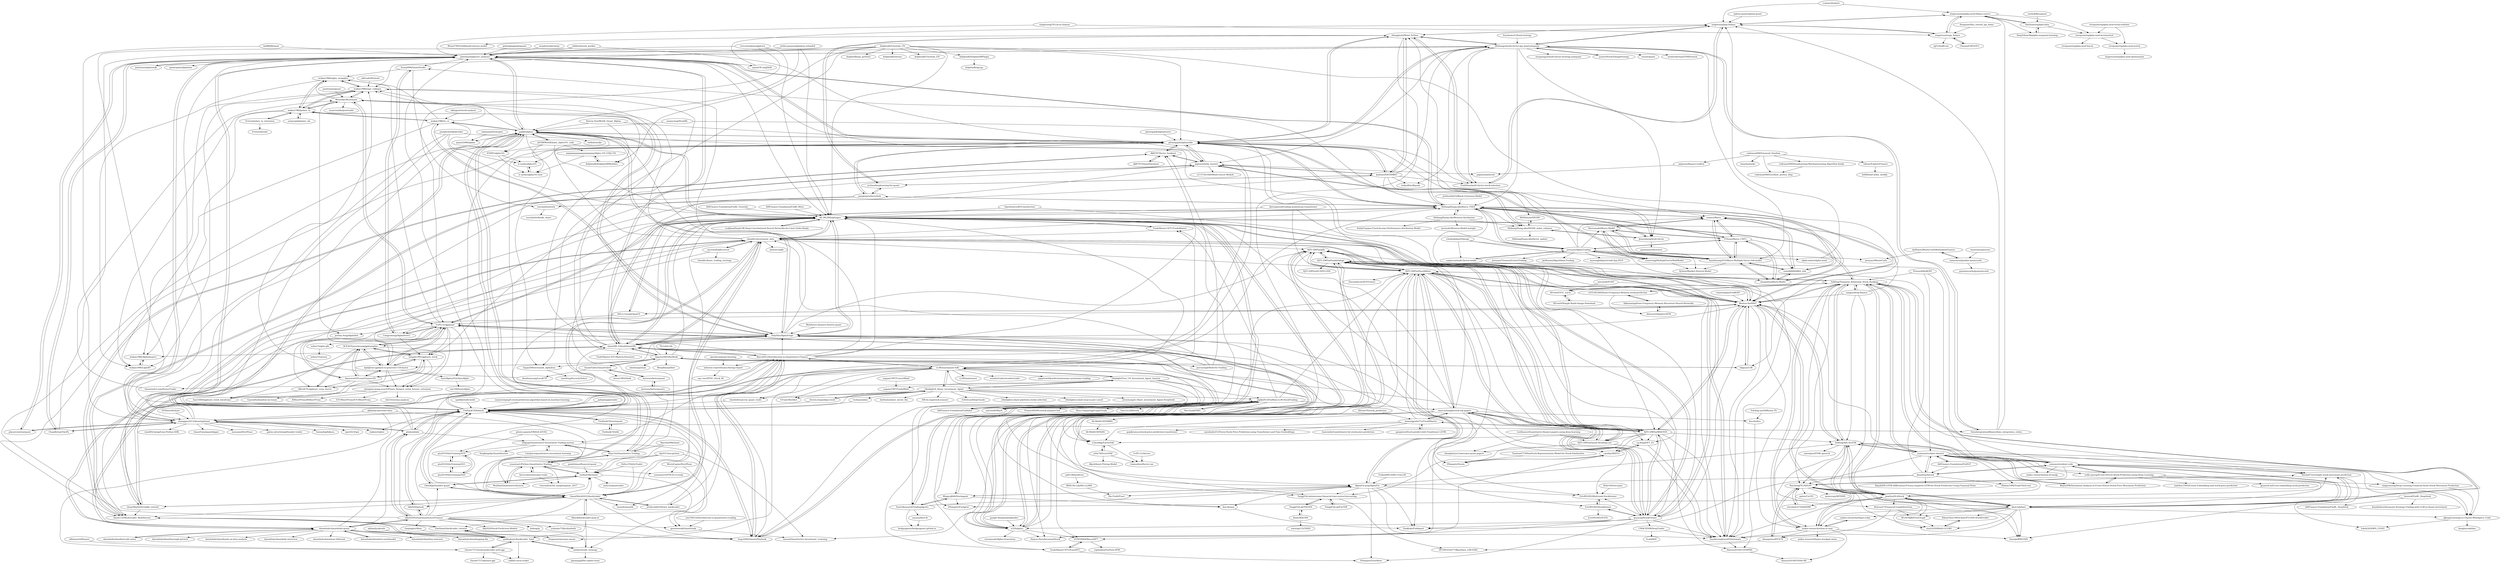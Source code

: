 digraph G {
"LowinLi/fushare" -> "xingetouzi/rqalpha-mod-fxdayu-source" ["e"=1]
"LowinLi/fushare" -> "xingetouzi/jaqs-fxdayu" ["e"=1]
"JoinQuant/jqfactor_analyzer" -> "08zhangyi/multi-factor-gm-wind-joinquant"
"JoinQuant/jqfactor_analyzer" -> "JoinQuant/jqdatasdk" ["e"=1]
"JoinQuant/jqfactor_analyzer" -> "ShiliangZhang-nku/Barra_CNE6"
"JoinQuant/jqfactor_analyzer" -> "popbo/alphas"
"JoinQuant/jqfactor_analyzer" -> "quantopian/alphalens" ["e"=1]
"JoinQuant/jqfactor_analyzer" -> "zhanggao2013/AmazingQuant"
"JoinQuant/jqfactor_analyzer" -> "phonegapX/alphasickle"
"JoinQuant/jqfactor_analyzer" -> "FinHackCN/finhack"
"JoinQuant/jqfactor_analyzer" -> "physercoe/starquant" ["e"=1]
"JoinQuant/jqfactor_analyzer" -> "RL-MLDM/alphagen"
"JoinQuant/jqfactor_analyzer" -> "QuantML-Github/QuantML"
"JoinQuant/jqfactor_analyzer" -> "Chandlercjy/OnePy" ["e"=1]
"JoinQuant/jqfactor_analyzer" -> "hugo2046/QuantsPlaybook" ["e"=1]
"JoinQuant/jqfactor_analyzer" -> "quantOS-org/JAQS" ["e"=1]
"JoinQuant/jqfactor_analyzer" -> "Scorpi000/QuantStudio"
"yli188/WorldQuant_alpha101_code" -> "popbo/alphas" ["e"=1]
"yli188/WorldQuant_alpha101_code" -> "ShiliangZhang-nku/Barra_CNE6" ["e"=1]
"yli188/WorldQuant_alpha101_code" -> "RL-MLDM/alphagen" ["e"=1]
"yli188/WorldQuant_alpha101_code" -> "lc-sysbs/alpha101-new" ["e"=1]
"yli188/WorldQuant_alpha101_code" -> "STHSF/alpha101" ["e"=1]
"yli188/WorldQuant_alpha101_code" -> "wpwpwpwpwpwpwpwpwp/Alpha-101-GTJA-191" ["e"=1]
"JoinQuant/jqdatasdk" -> "JoinQuant/jqfactor_analyzer" ["e"=1]
"yumoxu/stocknet-dataset" -> "yumoxu/stocknet-code"
"yumoxu/stocknet-dataset" -> "JinanZou/Astock"
"yumoxu/stocknet-dataset" -> "fulifeng/Temporal_Relational_Stock_Ranking"
"yumoxu/stocknet-dataset" -> "fulifeng/Adv-ALSTM"
"yumoxu/stocknet-dataset" -> "WayneDW/Sentiment-Analysis-in-Event-Driven-Stock-Price-Movement-Prediction" ["e"=1]
"yumoxu/stocknet-dataset" -> "midas-research/man-sf-emnlp"
"yumoxu/stocknet-dataset" -> "gkeng/Listening-to-Chaotic-Whishpers--Code"
"yumoxu/stocknet-dataset" -> "jwwthu/DL4Stock"
"yumoxu/stocknet-dataset" -> "dmis-lab/hats"
"yumoxu/stocknet-dataset" -> "Zhihan1996/TradeTheEvent"
"yumoxu/stocknet-dataset" -> "RuichengFIC/ADGAT"
"yumoxu/stocknet-dataset" -> "AI4Finance-Foundation/FinNLP" ["e"=1]
"yumoxu/stocknet-dataset" -> "Wentao-Xu/HIST"
"yumoxu/stocknet-dataset" -> "vedic-partap/Event-Driven-Stock-Prediction-using-Deep-Learning"
"yumoxu/stocknet-dataset" -> "xingyousong/Deep-Learning-Financial-News-Stock-Movement-Prediction"
"sphinx-quant/sphinx-quant" -> "xingetouzi/jaqs-fxdayu" ["e"=1]
"olafSmits/MonteCarloMethodsInFinance" -> "ranaroussi/pandas-montecarlo"
"olafSmits/MonteCarloMethodsInFinance" -> "jerryxyx/MonteCarlo"
"vedic-partap/Event-Driven-Stock-Prediction-using-Deep-Learning" -> "WayneDW/Sentiment-Analysis-in-Event-Driven-Stock-Price-Movement-Prediction" ["e"=1]
"vedic-partap/Event-Driven-Stock-Prediction-using-Deep-Learning" -> "tamthuc1995/Events-Embedding-and-stock-price-prediction"
"vedic-partap/Event-Driven-Stock-Prediction-using-Deep-Learning" -> "xingyousong/Deep-Learning-Financial-News-Stock-Movement-Prediction"
"vedic-partap/Event-Driven-Stock-Prediction-using-Deep-Learning" -> "gkeng/Listening-to-Chaotic-Whishpers--Code"
"vedic-partap/Event-Driven-Stock-Prediction-using-Deep-Learning" -> "yumoxu/stocknet-code"
"vedic-partap/Event-Driven-Stock-Prediction-using-Deep-Learning" -> "gyanesh-m/Event-embedding-stock-prediction"
"xingyousong/Deep-Learning-Financial-News-Stock-Movement-Prediction" -> "gkeng/Listening-to-Chaotic-Whishpers--Code"
"gkeng/Listening-to-Chaotic-Whishpers--Code" -> "lvksh/2020WN_CS545"
"gkeng/Listening-to-Chaotic-Whishpers--Code" -> "donghyeonk/han"
"quantOS-org/JAQS" -> "xingetouzi/jaqs-fxdayu" ["e"=1]
"SixQuant/rqalpha-data" -> "xingetouzi/rqalpha-mod-fxdayu-source"
"SixQuant/rqalpha-data" -> "DingTobest/Rqalpha-myquant-learning"
"SixQuant/rqalpha-data" -> "ricequant/rqalpha-mod-incremental"
"physercoe/starquant" -> "zhanggao2013/AmazingQuant" ["e"=1]
"physercoe/starquant" -> "JoinQuant/jqfactor_analyzer" ["e"=1]
"qmhedging/poboquant" -> "JoinQuant/jqfactor_analyzer" ["e"=1]
"zhy0313/ea-python" -> "geeeeeeeek/QuantStudy" ["e"=1]
"zhy0313/ea-python" -> "zwdnet/MyQuant" ["e"=1]
"zhy0313/ea-python" -> "yuanxiao1/Python-Quantitative-Trading" ["e"=1]
"kzil88/JXQuant" -> "JoinQuant/jqfactor_analyzer" ["e"=1]
"kzil88/JXQuant" -> "zhanggao2013/AmazingQuant" ["e"=1]
"tkfy920/PythonQuantitativeFinance" -> "tkfy920/qstock" ["e"=1]
"tkfy920/PythonQuantitativeFinance" -> "popbo/alphas"
"tkfy920/PythonQuantitativeFinance" -> "zwdnet/MyQuant"
"tkfy920/PythonQuantitativeFinance" -> "FinHackCN/finhack"
"tkfy920/PythonQuantitativeFinance" -> "ailabx/ailabx" ["e"=1]
"tkfy920/PythonQuantitativeFinance" -> "tkfy920/Stock-Prediction-Models"
"tkfy920/PythonQuantitativeFinance" -> "piginzoo/mfm_learner"
"tkfy920/PythonQuantitativeFinance" -> "hugo2046/QuantsPlaybook" ["e"=1]
"tkfy920/PythonQuantitativeFinance" -> "Ckend/pythondict-quant" ["e"=1]
"tkfy920/PythonQuantitativeFinance" -> "datawhalechina/whale-quant"
"tkfy920/PythonQuantitativeFinance" -> "geeeeeeeek/QuantStudy"
"tkfy920/PythonQuantitativeFinance" -> "tianjingle/zMain" ["e"=1]
"tkfy920/PythonQuantitativeFinance" -> "Barca0412/Introduction-to-Quantitative-Finance"
"tkfy920/PythonQuantitativeFinance" -> "linbirg/qt"
"tkfy920/PythonQuantitativeFinance" -> "yuhanbo758/yuhanbolh" ["e"=1]
"goodchinas/financial-quant" -> "zwdnet/MyQuant"
"dolphindb/Tutorials_CN" -> "dolphindb/DolphinDBModules"
"dolphindb/Tutorials_CN" -> "dolphindb/DolphinDBPlugin"
"dolphindb/Tutorials_CN" -> "dolphindb/api_python3" ["e"=1]
"dolphindb/Tutorials_CN" -> "wukan1986/expr_codegen"
"dolphindb/Tutorials_CN" -> "dolphindb/release"
"dolphindb/Tutorials_CN" -> "dolphindb/Tutorials_EN"
"dolphindb/Tutorials_CN" -> "hkgsas/LOB" ["e"=1]
"dolphindb/Tutorials_CN" -> "hugo2046/streamlit_alphalens"
"dolphindb/Tutorials_CN" -> "RL-MLDM/alphagen"
"dolphindb/Tutorials_CN" -> "JoinQuant/jqfactor_analyzer"
"dolphindb/Tutorials_CN" -> "phonegapX/alphasickle"
"ranaroussi/pystore" -> "ranaroussi/pandas-montecarlo" ["e"=1]
"ailabx/ailabx" -> "FinHackCN/finhack" ["e"=1]
"ailabx/ailabx" -> "chenditc/investment_data" ["e"=1]
"ailabx/ailabx" -> "zhanggao2013/AmazingQuant" ["e"=1]
"ailabx/ailabx" -> "JoinQuant/jqfactor_analyzer" ["e"=1]
"ailabx/ailabx" -> "xhlgogo/Quantitative-Investment-Trading-system" ["e"=1]
"ailabx/ailabx" -> "tkfy920/PythonQuantitativeFinance" ["e"=1]
"xingetouzi/jaqs-fxdayu" -> "xingetouzi/vnpy_fxdayu"
"xingetouzi/jaqs-fxdayu" -> "xingetouzi/rqalpha-mod-fxdayu-source"
"xingetouzi/jaqs-fxdayu" -> "08zhangyi/multi-factor-gm-wind-joinquant"
"xingetouzi/jaqs-fxdayu" -> "TruthHun/multi-factor-stock-selection"
"xingetouzi/jaqs-fxdayu" -> "zhangjinzhi/Wind_Python"
"MicroEngine/DevilYuan" -> "geeeeeeeek/QuantStudy" ["e"=1]
"MicroEngine/DevilYuan" -> "yuanxiao1/QTYX-V2.0.study" ["e"=1]
"DataIntegrationAlliance/data_integration_celery" -> "08zhangyi/multi-factor-gm-wind-joinquant" ["e"=1]
"DataIntegrationAlliance/data_integration_celery" -> "xingetouzi/jaqs-fxdayu" ["e"=1]
"DataIntegrationAlliance/data_integration_celery" -> "xingetouzi/rqalpha-mod-fxdayu-source" ["e"=1]
"Scorpi000/QuantStudio" -> "wukan1986/alpha_examples"
"Scorpi000/QuantStudio" -> "Congyuwang/AlphaNetV3"
"Scorpi000/QuantStudio" -> "xcycharles/stock"
"coamo2/Barra" -> "YTZzzzz/Barra_CNE5"
"coamo2/Barra" -> "hansihuang2016/Barra-Multiple-factor-risk-model"
"coamo2/Barra" -> "ShiliangZhang-nku/Barra_CNE6"
"coamo2/Barra" -> "changshun/Barra-Model"
"coamo2/Barra" -> "rosie068/BARRA_risk"
"coamo2/Barra" -> "Barramodel/Barra-Model"
"yumoxu/stocknet-code" -> "yumoxu/stocknet-dataset"
"yumoxu/stocknet-code" -> "fulifeng/Adv-ALSTM"
"yumoxu/stocknet-code" -> "fulifeng/Temporal_Relational_Stock_Ranking"
"yumoxu/stocknet-code" -> "dmis-lab/hats"
"yumoxu/stocknet-code" -> "gkeng/Listening-to-Chaotic-Whishpers--Code"
"yumoxu/stocknet-code" -> "midas-research/man-sf-emnlp"
"yumoxu/stocknet-code" -> "JinanZou/Astock"
"yumoxu/stocknet-code" -> "vedic-partap/Event-Driven-Stock-Prediction-using-Deep-Learning"
"yumoxu/stocknet-code" -> "SJTU-DMTai/DoubleAdapt"
"yumoxu/stocknet-code" -> "RuichengFIC/ADGAT"
"yumoxu/stocknet-code" -> "liweitj47/overnight-stock-movement-prediction"
"yumoxu/stocknet-code" -> "xingyousong/Deep-Learning-Financial-News-Stock-Movement-Prediction"
"fulifeng/Temporal_Relational_Stock_Ranking" -> "dmis-lab/hats"
"fulifeng/Temporal_Relational_Stock_Ranking" -> "Wentao-Xu/HIST"
"fulifeng/Temporal_Relational_Stock_Ranking" -> "fulifeng/Adv-ALSTM"
"fulifeng/Temporal_Relational_Stock_Ranking" -> "midas-research/sthan-sr-aaai"
"fulifeng/Temporal_Relational_Stock_Ranking" -> "jwwthu/DL4Stock"
"fulifeng/Temporal_Relational_Stock_Ranking" -> "RuichengFIC/ADGAT"
"fulifeng/Temporal_Relational_Stock_Ranking" -> "z331565360/State-Frequency-Memory-stock-prediction"
"fulifeng/Temporal_Relational_Stock_Ranking" -> "yumoxu/stocknet-code"
"fulifeng/Temporal_Relational_Stock_Ranking" -> "HFrost0/TGC_torch"
"fulifeng/Temporal_Relational_Stock_Ranking" -> "SJTU-DMTai/StockMixer"
"fulifeng/Temporal_Relational_Stock_Ranking" -> "yumoxu/stocknet-dataset"
"fulifeng/Temporal_Relational_Stock_Ranking" -> "Roytsai27/Financial-GraphAttention"
"fulifeng/Temporal_Relational_Stock_Ranking" -> "liweitj47/overnight-stock-movement-prediction"
"fulifeng/Temporal_Relational_Stock_Ranking" -> "sangyx/deep-finance" ["e"=1]
"fulifeng/Temporal_Relational_Stock_Ranking" -> "RL-MLDM/alphagen"
"JoshuaQYH/TIDIBEI" -> "phonegapX/alphasickle"
"JoshuaQYH/TIDIBEI" -> "zhangjinzhi/Wind_Python"
"JoshuaQYH/TIDIBEI" -> "jcchao/deeplearning-for-quant"
"JoshuaQYH/TIDIBEI" -> "TruthHun/multi-factor-stock-selection"
"JoshuaQYH/TIDIBEI" -> "piginzoo/mfm_learner"
"JoshuaQYH/TIDIBEI" -> "Jensenberg/multi-factor"
"JoshuaQYH/TIDIBEI" -> "Quant132/BackTrader_Multifactors"
"JoshuaQYH/TIDIBEI" -> "rickyall/wolfquant"
"JoshuaQYH/TIDIBEI" -> "WIFAQuant/HS300"
"JoshuaQYH/TIDIBEI" -> "08zhangyi/multi-factor-gm-wind-joinquant"
"08zhangyi/multi-factor-gm-wind-joinquant" -> "xingetouzi/jaqs-fxdayu"
"08zhangyi/multi-factor-gm-wind-joinquant" -> "phonegapX/alphasickle"
"08zhangyi/multi-factor-gm-wind-joinquant" -> "DataIntegrationAlliance/data_integration_celery" ["e"=1]
"08zhangyi/multi-factor-gm-wind-joinquant" -> "JoinQuant/jqfactor_analyzer"
"08zhangyi/multi-factor-gm-wind-joinquant" -> "zhangjinzhi/Wind_Python"
"08zhangyi/multi-factor-gm-wind-joinquant" -> "TruthHun/multi-factor-stock-selection"
"08zhangyi/multi-factor-gm-wind-joinquant" -> "stxupengyu/multi-factor-strategy-joinquant"
"08zhangyi/multi-factor-gm-wind-joinquant" -> "yeates/StockTimingStrategy"
"08zhangyi/multi-factor-gm-wind-joinquant" -> "irusist/quant"
"08zhangyi/multi-factor-gm-wind-joinquant" -> "hansihuang2016/Barra-Multiple-factor-risk-model"
"08zhangyi/multi-factor-gm-wind-joinquant" -> "piginzoo/mfm_learner"
"08zhangyi/multi-factor-gm-wind-joinquant" -> "ShiliangZhang-nku/Barra_CNE6"
"08zhangyi/multi-factor-gm-wind-joinquant" -> "newhackerman/TDXPystock" ["e"=1]
"08zhangyi/multi-factor-gm-wind-joinquant" -> "Jensenberg/multi-factor"
"08zhangyi/multi-factor-gm-wind-joinquant" -> "rickyall/wolfquant"
"jerryxyx/AlphaTrading" -> "hansihuang2016/Barra-Multiple-factor-risk-model"
"jerryxyx/AlphaTrading" -> "sanjeevai/multi-factor-model"
"jerryxyx/AlphaTrading" -> "YTZzzzz/Barra_CNE5"
"jerryxyx/AlphaTrading" -> "ShiliangZhang-nku/Barra_CNE6"
"jerryxyx/AlphaTrading" -> "coamo2/Barra"
"jerryxyx/AlphaTrading" -> "changshun/Barra-Model"
"jerryxyx/AlphaTrading" -> "alpha-miner/alpha-mind" ["e"=1]
"jerryxyx/AlphaTrading" -> "jerryxyx/MonteCarlo"
"jerryxyx/AlphaTrading" -> "Barramodel/Barra-Model"
"jerryxyx/AlphaTrading" -> "wywongbd/pairstrade-fyp-2019" ["e"=1]
"jerryxyx/AlphaTrading" -> "icezerowjj/MultipleFactorRiskModel"
"jerryxyx/AlphaTrading" -> "jerryxyx/TreasuryFutureTrading"
"jerryxyx/AlphaTrading" -> "JerBouma/AlgorithmicTrading" ["e"=1]
"jerryxyx/AlphaTrading" -> "phonegapX/alphasickle"
"jerryxyx/AlphaTrading" -> "zhangjinzhi/Wind_Python"
"xhlgogo/Quantitative-Investment-Trading-system" -> "CatsJuice/quantitative-investment-learning"
"xhlgogo/Quantitative-Investment-Trading-system" -> "qta2019/QtaTraining2019"
"xhlgogo/Quantitative-Investment-Trading-system" -> "Miya-Su/Quantitative-Trading"
"xhlgogo/Quantitative-Investment-Trading-system" -> "iewoai/Quantitative-Investment_Learning"
"xhlgogo/Quantitative-Investment-Trading-system" -> "fengkingsky/Quantification"
"xhlgogo/Quantitative-Investment-Trading-system" -> "WuZifan/QuantantiveSystem"
"AI4Finance-Foundation/FinRL-Tutorials" -> "RL-MLDM/alphagen" ["e"=1]
"zhanggao2013/AmazingQuant" -> "FinHackCN/finhack"
"zhanggao2013/AmazingQuant" -> "physercoe/starquant" ["e"=1]
"zhanggao2013/AmazingQuant" -> "JoinQuant/jqfactor_analyzer"
"zhanggao2013/AmazingQuant" -> "ctpbee/ctpbee" ["e"=1]
"zhanggao2013/AmazingQuant" -> "Chandlercjy/OnePy" ["e"=1]
"zhanggao2013/AmazingQuant" -> "galois-advertising/thunder-trader" ["e"=1]
"zhanggao2013/AmazingQuant" -> "RL-MLDM/alphagen"
"zhanggao2013/AmazingQuant" -> "fasiondog/hikyuu" ["e"=1]
"zhanggao2013/AmazingQuant" -> "tgw2023/tgw"
"zhanggao2013/AmazingQuant" -> "chenditc/investment_data"
"zhanggao2013/AmazingQuant" -> "sinall/StrategyEase-Python-SDK" ["e"=1]
"zhanggao2013/AmazingQuant" -> "QuantFans/quantdigger" ["e"=1]
"zhanggao2013/AmazingQuant" -> "ailabx/ailabx" ["e"=1]
"zhanggao2013/AmazingQuant" -> "DataIntegrationAlliance/data_integration_celery" ["e"=1]
"zhanggao2013/AmazingQuant" -> "moyuanz/DevilYuan" ["e"=1]
"fulifeng/Adv-ALSTM" -> "yumoxu/stocknet-code"
"fulifeng/Adv-ALSTM" -> "fulifeng/Temporal_Relational_Stock_Ranking"
"fulifeng/Adv-ALSTM" -> "liweitj47/overnight-stock-movement-prediction"
"fulifeng/Adv-ALSTM" -> "dmis-lab/hats"
"fulifeng/Adv-ALSTM" -> "midas-research/sthan-sr-aaai"
"fulifeng/Adv-ALSTM" -> "RuichengFIC/ADGAT"
"fulifeng/Adv-ALSTM" -> "Wentao-Xu/HIST"
"fulifeng/Adv-ALSTM" -> "jwwthu/DL4Stock"
"fulifeng/Adv-ALSTM" -> "simonjisu/DTML-pytorch"
"fulifeng/Adv-ALSTM" -> "yumoxu/stocknet-dataset"
"zzn199216/Introduction-to-quantitative-trading" -> "geeeeeeeek/QuantStudy" ["e"=1]
"hstcscolor/awesome-trade" -> "yuanxiao1/Python-Quantitative-Trading"
"hstcscolor/awesome-trade" -> "runrunbear/ml_lianghuajiaoyi_2017"
"sanjeevai/multi-factor-model" -> "jerryxyx/AlphaTrading"
"Barramodel/Barra-Model" -> "hansihuang2016/Barra-Multiple-factor-risk-model"
"Barramodel/Barra-Model" -> "YTZzzzz/Barra_CNE5"
"Barramodel/Barra-Model" -> "icezerowjj/MultipleFactorRiskModel"
"Barramodel/Barra-Model" -> "coamo2/Barra"
"Barramodel/Barra-Model" -> "SJ-byte/Market-Neutral-Model"
"Miya-Su/Quantitative-Trading" -> "yuanxiao1/Python-Quantitative-Trading"
"Miya-Su/Quantitative-Trading" -> "popbo/alphas"
"Miya-Su/Quantitative-Trading" -> "xhlgogo/Quantitative-Investment-Trading-system"
"Miya-Su/Quantitative-Trading" -> "phonegapX/alphasickle"
"Miya-Su/Quantitative-Trading" -> "piginzoo/mfm_learner"
"fmzquant/fmz_extend_api_demo" -> "xingetouzi/vnpy_fxdayu" ["e"=1]
"dolphindb/DolphinDBPlugin" -> "dolphindb/api-go"
"lc-sysbs/alpha101" -> "lc-sysbs/alpha101-new"
"STHSF/alpha101" -> "lc-sysbs/alpha101-new"
"STHSF/alpha101" -> "lc-sysbs/alpha101"
"jcchao/deeplearning-for-quant" -> "JoshuaQYH/TIDIBEI"
"jcchao/deeplearning-for-quant" -> "zhangjinzhi/Wind_Python"
"jcchao/deeplearning-for-quant" -> "jiangtiantu/factorhub"
"WIFAQuant/HS300" -> "ShiliangZhang-nku/HS300_index_enhance"
"changshun/Barra-Model" -> "hansihuang2016/Barra-Multiple-factor-risk-model"
"changshun/Barra-Model" -> "rosie068/BARRA_risk"
"changshun/Barra-Model" -> "YTZzzzz/Barra_CNE5"
"changshun/Barra-Model" -> "coamo2/Barra"
"TruthHun/multi-factor-stock-selection" -> "zhangjinzhi/Wind_Python"
"TruthHun/multi-factor-stock-selection" -> "xingetouzi/jaqs-fxdayu"
"yuanxiao1/Python-Quantitative-Trading" -> "WuZifan/QuantantiveSystem"
"yuanxiao1/Python-Quantitative-Trading" -> "zwdnet/MyQuant"
"yuanxiao1/Python-Quantitative-Trading" -> "hstcscolor/awesome-trade"
"yuanxiao1/Python-Quantitative-Trading" -> "yuanxiao1/QTYX-V2.0.study"
"yuanxiao1/Python-Quantitative-Trading" -> "runrunbear/ml_lianghuajiaoyi_2017"
"yuanxiao1/Python-Quantitative-Trading" -> "Miya-Su/Quantitative-Trading"
"WuZifan/QuantantiveSystem" -> "yuanxiao1/Python-Quantitative-Trading"
"CatsJuice/quantitative-investment-learning" -> "xhlgogo/Quantitative-Investment-Trading-system"
"Jensenberg/multi-factor" -> "quantasset/factorset"
"Jensenberg/multi-factor" -> "ShiliangZhang-nku/HS300_index_enhance"
"Jensenberg/multi-factor" -> "piginzoo/mfm_learner"
"YTZzzzz/Barra_CNE5" -> "hansihuang2016/Barra-Multiple-factor-risk-model"
"YTZzzzz/Barra_CNE5" -> "coamo2/Barra"
"YTZzzzz/Barra_CNE5" -> "ShiliangZhang-nku/Barra_CNE6"
"YTZzzzz/Barra_CNE5" -> "Barramodel/Barra-Model"
"YTZzzzz/Barra_CNE5" -> "changshun/Barra-Model"
"YTZzzzz/Barra_CNE5" -> "rosie068/BARRA_risk"
"YTZzzzz/Barra_CNE5" -> "jerryxyx/AlphaTrading"
"ChannelCMT/OFO" -> "xingetouzi/vnpy_fxdayu"
"xingetouzi/vnpy_fxdayu" -> "xingetouzi/rqalpha-mod-fxdayu-source"
"xingetouzi/vnpy_fxdayu" -> "xingetouzi/jaqs-fxdayu"
"xingetouzi/vnpy_fxdayu" -> "ChannelCMT/OFO"
"xingetouzi/vnpy_fxdayu" -> "rjj510/uiKLine"
"ricequant/rqalpha-mod-stock-realtime" -> "ricequant/rqalpha-mod-sentry"
"ricequant/rqalpha-mod-stock-realtime" -> "ricequant/rqalpha-mod-incremental"
"ricequant/rqalpha-mod-incremental" -> "ricequant/rqalpha-mod-funcat"
"ricequant/rqalpha-mod-incremental" -> "ricequant/rqalpha-mod-sentry"
"dlarsen5/AdaptiveSFM" -> "hhkunming/State-Frequency-Memory-Recurrent-Neural-Networks"
"hugo2046/QuantsPlaybook" -> "RL-MLDM/alphagen" ["e"=1]
"hugo2046/QuantsPlaybook" -> "FinHackCN/finhack" ["e"=1]
"hugo2046/QuantsPlaybook" -> "Barca0412/Introduction-to-Quantitative-Finance" ["e"=1]
"purvasingh96/AI-for-Trading" -> "QuantML-Github/QuantML" ["e"=1]
"purvasingh96/AI-for-Trading" -> "dkl0707/factor_backtest" ["e"=1]
"purvasingh96/AI-for-Trading" -> "chenditc/investment_data" ["e"=1]
"Ckend/pythondict-quant" -> "QuantWorld2022/backtrader" ["e"=1]
"Ckend/pythondict-quant" -> "zwdnet/MyQuant" ["e"=1]
"Ckend/pythondict-quant" -> "FinHackCN/finhack" ["e"=1]
"ShiliangZhang-nku/Barra_CNE6" -> "YTZzzzz/Barra_CNE5"
"ShiliangZhang-nku/Barra_CNE6" -> "coamo2/Barra"
"ShiliangZhang-nku/Barra_CNE6" -> "hansihuang2016/Barra-Multiple-factor-risk-model"
"ShiliangZhang-nku/Barra_CNE6" -> "rosie068/BARRA_risk"
"ShiliangZhang-nku/Barra_CNE6" -> "ShiliangZhang-nku/Brinson-Attribution"
"ShiliangZhang-nku/Barra_CNE6" -> "phonegapX/alphasickle"
"ShiliangZhang-nku/Barra_CNE6" -> "ShiliangZhang-nku/HS300_index_enhance"
"ShiliangZhang-nku/Barra_CNE6" -> "changshun/Barra-Model"
"ShiliangZhang-nku/Barra_CNE6" -> "QuantML-Github/QuantML"
"ShiliangZhang-nku/Barra_CNE6" -> "Wentao-Xu/HIST"
"ShiliangZhang-nku/Barra_CNE6" -> "jerryxyx/AlphaTrading"
"ShiliangZhang-nku/Barra_CNE6" -> "JoinQuant/jqfactor_analyzer"
"ShiliangZhang-nku/Barra_CNE6" -> "RL-MLDM/alphagen"
"ShiliangZhang-nku/Barra_CNE6" -> "Scorpi000/QuantStudio"
"ShiliangZhang-nku/Barra_CNE6" -> "jiangtiantu/factorhub"
"rosie068/BARRA_risk" -> "changshun/Barra-Model"
"rosie068/BARRA_risk" -> "hansihuang2016/Barra-Multiple-factor-risk-model"
"rosie068/BARRA_risk" -> "coamo2/Barra"
"rosie068/BARRA_risk" -> "ShiliangZhang-nku/Barra_CNE6"
"josephchenhk/qtrader" -> "FinHackCN/finhack" ["e"=1]
"josephchenhk/qtrader" -> "zhanggao2013/AmazingQuant" ["e"=1]
"josephchenhk/qtrader" -> "phonegapX/alphasickle" ["e"=1]
"josephchenhk/qtrader" -> "RL-MLDM/alphagen" ["e"=1]
"DTShare/dtshare" -> "zhanggao2013/AmazingQuant" ["e"=1]
"akfamily/aktools" -> "goldenhairs/backtrader_fund" ["e"=1]
"akfamily/awesome-data" -> "zhanggao2013/AmazingQuant" ["e"=1]
"akfamily/awesome-data" -> "QuantWorld2022/backtrader" ["e"=1]
"akfamily/awesome-data" -> "chenwr727/stock-backtrader-web-app" ["e"=1]
"wondertrader/wtpy" -> "JoinQuant/jqfactor_analyzer" ["e"=1]
"ProsusAI/finBERT" -> "fulifeng/Temporal_Relational_Stock_Ranking" ["e"=1]
"ProsusAI/finBERT" -> "yumoxu/stocknet-dataset" ["e"=1]
"ProsusAI/finBERT" -> "yumoxu/stocknet-code" ["e"=1]
"SunshowerC/fund-strategy" -> "08zhangyi/multi-factor-gm-wind-joinquant" ["e"=1]
"qta2019/QtaTraining2019" -> "qta2019/QtaTraining2021"
"qta2019/QtaTraining2019" -> "qta2019/QtaTraining2020"
"Roytsai27/Financial-GraphAttention" -> "BUAA-WJR/PriceGraph"
"Roytsai27/Financial-GraphAttention" -> "thanhtrunghuynh93/estimate"
"hkgsas/LOB" -> "Wentao-Xu/HIST" ["e"=1]
"hkgsas/LOB" -> "fpga2u/AXOrderBook" ["e"=1]
"moyuweiqing/A-stock-prediction-algorithm-based-on-machine-learning" -> "FinHackCN/finhack" ["e"=1]
"ShiliangZhang-nku/HS300_index_enhance" -> "WIFAQuant/HS300"
"ShiliangZhang-nku/HS300_index_enhance" -> "ShiliangZhang-nku/factor_update"
"ShiliangZhang-nku/HS300_index_enhance" -> "phonegapX/alphasickle"
"ShiliangZhang-nku/HS300_index_enhance" -> "Jensenberg/multi-factor"
"phonegapX/alphahunter" -> "phonegapX/alphasickle" ["e"=1]
"OpenSourceAP/CrossSection" -> "Wentao-Xu/HIST" ["e"=1]
"OpenSourceAP/CrossSection" -> "RL-MLDM/alphagen" ["e"=1]
"plouto-quants/FBDQA-2019A" -> "xhlgogo/Quantitative-Investment-Trading-system" ["e"=1]
"plouto-quants/FBDQA-2019A" -> "qta2019/QtaTraining2019" ["e"=1]
"sangyx/deep-finance" -> "fulifeng/Temporal_Relational_Stock_Ranking" ["e"=1]
"sangyx/deep-finance" -> "jwwthu/DL4Stock" ["e"=1]
"sangyx/deep-finance" -> "Wentao-Xu/HIST" ["e"=1]
"sangyx/deep-finance" -> "RL-MLDM/alphagen" ["e"=1]
"sangyx/deep-finance" -> "fulifeng/Adv-ALSTM" ["e"=1]
"ShiliangZhang-nku/Brinson-Attribution" -> "sysuxuhr/Brinson-Model-mutiple"
"ShiliangZhang-nku/Brinson-Attribution" -> "htdai/Campisi-Fixed-Income-Performance-Attribution-Model"
"ShiliangZhang-nku/Brinson-Attribution" -> "ShiliangZhang-nku/Barra_CNE6"
"ShiliangZhang-nku/Brinson-Attribution" -> "ShiliangZhang-nku/HS300_index_enhance"
"jrothschild33/Black-Litterman-Model" -> "ShiliangZhang-nku/Barra_CNE6"
"HFrost0/TGC_torch" -> "HFrost0/Simple-Baidu-Image-Download"
"dmis-lab/hats" -> "start2020/Multi-GCGRU"
"dmis-lab/hats" -> "fulifeng/Temporal_Relational_Stock_Ranking"
"dmis-lab/hats" -> "liweitj47/overnight-stock-movement-prediction"
"dmis-lab/hats" -> "fulifeng/Adv-ALSTM"
"dmis-lab/hats" -> "jwwthu/DL4Stock"
"dmis-lab/hats" -> "BUAA-WJR/PriceGraph"
"dmis-lab/hats" -> "RuichengFIC/ADGAT"
"dmis-lab/hats" -> "lixiaojieff/HGTAN"
"dmis-lab/hats" -> "yumoxu/stocknet-code"
"dmis-lab/hats" -> "midas-research/sthan-sr-aaai"
"dmis-lab/hats" -> "ZihanChen1995/ChatGPT-GNN-StockPredict"
"dmis-lab/hats" -> "zhengzetao/RTGCN"
"dmis-lab/hats" -> "gkeng/Listening-to-Chaotic-Whishpers--Code"
"dmis-lab/hats" -> "midas-research/sthgcn-icdm"
"zcakhaa/DeepLOB-Deep-Convolutional-Neural-Networks-for-Limit-Order-Books" -> "RL-MLDM/alphagen" ["e"=1]
"geeeeeeeek/QuantStudy" -> "iewoai/Quantitative-Investment_Learning"
"zwdnet/MyQuant" -> "yuanxiao1/Python-Quantitative-Trading"
"zwdnet/MyQuant" -> "zwdnet/trade_strategy"
"zwdnet/MyQuant" -> "WuZifan/QuantantiveSystem"
"zwdnet/MyQuant" -> "Ckend/pythondict-quant" ["e"=1]
"zwdnet/MyQuant" -> "asmcos/quantrader"
"wbbhcb/stock_market" -> "JoinQuant/jqfactor_analyzer" ["e"=1]
"wbbhcb/stock_market" -> "zhanggao2013/AmazingQuant" ["e"=1]
"wbbhcb/stock_market" -> "phonegapX/alphasickle" ["e"=1]
"start2020/Multi-GCGRU" -> "ZihanChen1995/ChatGPT-GNN-StockPredict"
"jiangtiantu/factorhub" -> "phonegapX/alphasickle"
"jiangtiantu/factorhub" -> "jcchao/deeplearning-for-quant"
"jiangtiantu/factorhub" -> "xcycharles/stock"
"jiangtiantu/factorhub" -> "fangshi1991/gplearn_stock"
"jiangtiantu/factorhub" -> "ShiliangZhang-nku/Barra_CNE6"
"paulran/aioquant" -> "Menooker/KunQuant" ["e"=1]
"jwwthu/DL4Stock" -> "RuichengFIC/ADGAT"
"jwwthu/DL4Stock" -> "dmis-lab/hats"
"jwwthu/DL4Stock" -> "fulifeng/Temporal_Relational_Stock_Ranking"
"jwwthu/DL4Stock" -> "Wentao-Xu/HIST"
"jwwthu/DL4Stock" -> "midas-research/sthan-sr-aaai"
"jwwthu/DL4Stock" -> "lixiaojieff/HGTAN"
"jwwthu/DL4Stock" -> "fulifeng/Adv-ALSTM"
"jwwthu/DL4Stock" -> "thanhtrunghuynh93/estimate"
"jwwthu/DL4Stock" -> "Roytsai27/Financial-GraphAttention"
"jwwthu/DL4Stock" -> "start2020/Multi-GCGRU"
"jwwthu/DL4Stock" -> "trytodoit227/DANSMP"
"jwwthu/DL4Stock" -> "liweitj47/overnight-stock-movement-prediction"
"jwwthu/DL4Stock" -> "BUAA-WJR/PriceGraph"
"Leefinance/Quantitative-finance-papers-using-deep-learning" -> "zhanghaitao1/awesome-quant-papers"
"Leefinance/Quantitative-finance-papers-using-deep-learning" -> "SJTU-DMTai/Quant-Reading-List"
"codeman008/Deeplearning-Machinelearning-Algorithm-books" -> "codeman008/Excellent_person_blog"
"fangshi1991/gplearn_stock" -> "ACEACEjasonhuang/gplearnplus"
"fangshi1991/gplearn_stock" -> "chengwei-wang-ucsc/GPlearn_finiance_stock_futures_extension"
"fangshi1991/gplearn_stock" -> "wjsbjl/use-gplearn-to-generate-CTA-factor"
"fangshi1991/gplearn_stock" -> "dayzorro/GPLearnFinance3D"
"fangshi1991/gplearn_stock" -> "han14466/gplearn_stock_dataframe"
"wpwpwpwpwpwpwpwpwp/Alpha-101-GTJA-191" -> "dolphindb/DolphinDBModules"
"wpwpwpwpwpwpwpwpwp/Alpha-101-GTJA-191" -> "lc-sysbs/alpha101-new"
"liweitj47/overnight-stock-movement-prediction" -> "lvksh/2020WN_CS545"
"liweitj47/overnight-stock-movement-prediction" -> "RuichengFIC/ADGAT"
"liweitj47/overnight-stock-movement-prediction" -> "lixiaojieff/HGTAN"
"microsoft/qlib-server" -> "chenditc/investment_data"
"microsoft/qlib-server" -> "QuantWorld2022/qlib_tutorial"
"microsoft/qlib-server" -> "chenditc/basic_trading_strategy"
"lc-sysbs/alpha101-new" -> "lc-sysbs/alpha101"
"wkingnet/stock-analysis" -> "wukan1986/ta_cn" ["e"=1]
"zillionare/zillionare" -> "chenwr727/stock-backtrader-web-app" ["e"=1]
"Rgveda/996Quant" -> "Miya-Su/Quantitative-Trading" ["e"=1]
"Rgveda/996Quant" -> "zwdnet/MyQuant" ["e"=1]
"jrothschild33/learn_backtrader" -> "QuantWorld2022/backtrader" ["e"=1]
"jrothschild33/learn_backtrader" -> "FinHackCN/finhack" ["e"=1]
"hemangjoshi37a/TrendMaster" -> "SJTU-DMTai/MASTER"
"hemangjoshi37a/TrendMaster" -> "gangweix/Stoch-predict-with-Tranformer-LSTM" ["e"=1]
"hemangjoshi37a/TrendMaster" -> "gopikrsmscs/stock-price-prediction-transformer"
"hemangjoshi37a/TrendMaster" -> "ayushabrol13/Forex-Stock-Price-Prediction-using-Transformer-and-Time-Embeddings"
"hemangjoshi37a/TrendMaster" -> "SJTU-DMTai/StockMixer"
"hemangjoshi37a/TrendMaster" -> "hawemily/transformers-for-stock-price-prediction"
"hemangjoshi37a/TrendMaster" -> "marcuswang6/stock-top-papers"
"AI4Finance-Foundation/FinRL-Meta" -> "RL-MLDM/alphagen" ["e"=1]
"sabirjana/Strategies" -> "quant2008/alphas"
"valuesimplex/FinBERT" -> "Wentao-Xu/HIST" ["e"=1]
"trevorstephens/gplearn" -> "RL-MLDM/alphagen" ["e"=1]
"trevorstephens/gplearn" -> "UePG-21/gpquant" ["e"=1]
"trevorstephens/gplearn" -> "JoinQuant/jqfactor_analyzer" ["e"=1]
"stefan-jansen/alphalens-reloaded" -> "RL-MLDM/alphagen" ["e"=1]
"stefan-jansen/alphalens-reloaded" -> "popbo/alphas" ["e"=1]
"stefan-jansen/alphalens-reloaded" -> "JoinQuant/jqfactor_analyzer" ["e"=1]
"piginzoo/finance-toolbox" -> "piginzoo/mlstock"
"xcycharles/stock" -> "xcycharles/books_share"
"ZoeQuant/backtrader_tutorial" -> "Quant132/BackTrader_Multifactors"
"ZoeQuant/backtrader_tutorial" -> "goldenhairs/backtrader_fund"
"Congyuwang/AlphaNetV3" -> "UePG-21/gpquant"
"Congyuwang/AlphaNetV3" -> "Scorpi000/QuantStudio"
"Congyuwang/AlphaNetV3" -> "fangshi1991/gplearn_stock"
"zhengzetao/RTGCN" -> "ZP1481616577/Baselines_LSR-IGRU"
"zhengzetao/RTGCN" -> "RuichengFIC/ADGAT"
"RuichengFIC/ADGAT" -> "midas-research/sthan-sr-aaai"
"RuichengFIC/ADGAT" -> "liweitj47/overnight-stock-movement-prediction"
"RuichengFIC/ADGAT" -> "zhengzetao/RTGCN"
"RuichengFIC/ADGAT" -> "trytodoit227/DANSMP"
"RuichengFIC/ADGAT" -> "goiter/CoCPC"
"RuichengFIC/ADGAT" -> "jwwthu/DL4Stock"
"RuichengFIC/ADGAT" -> "lixiaojieff/HGTAN"
"RuichengFIC/ADGAT" -> "marscrazy/MTDNN"
"RuichengFIC/ADGAT" -> "dmis-lab/hats"
"RuichengFIC/ADGAT" -> "start2020/Multi-GCGRU"
"CMACH508/DeepTrader" -> "thanhtrunghuynh93/estimate"
"CMACH508/DeepTrader" -> "Ivsxk/RAT" ["e"=1]
"dolphindb/DolphinDBModules" -> "wpwpwpwpwpwpwpwpwp/Alpha-101-GTJA-191"
"gangweix/Stoch-predict-with-Tranformer-LSTM" -> "hemangjoshi37a/TrendMaster" ["e"=1]
"tianjingle/zMain" -> "goldenhairs/backtrader_fund" ["e"=1]
"goldenhairs/backtrader_fund" -> "zwdnet/trade_strategy"
"goldenhairs/backtrader_fund" -> "codfish-zz/cn-trader"
"goldenhairs/backtrader_fund" -> "chenwr727/stock-backtrader-web-app"
"goldenhairs/backtrader_fund" -> "ZoeQuant/backtrader_tutorial"
"goldenhairs/backtrader_fund" -> "Quant132/BackTrader_Multifactors"
"apachecn/quant-learning" -> "industry-report/huatai-finengi-report" ["e"=1]
"czielinski/portfolioopt" -> "icezerowjj/MultipleFactorRiskModel" ["e"=1]
"czielinski/portfolioopt" -> "sanjeevai/multi-factor-model" ["e"=1]
"czielinski/portfolioopt" -> "jerryxyx/AlphaTrading" ["e"=1]
"Delta-F/DeltaTrader" -> "zwdnet/MyQuant" ["e"=1]
"Delta-F/DeltaTrader" -> "QuantWorld2022/backtrader" ["e"=1]
"phonegapX/alphasickle" -> "JoshuaQYH/TIDIBEI"
"phonegapX/alphasickle" -> "ShiliangZhang-nku/HS300_index_enhance"
"phonegapX/alphasickle" -> "piginzoo/mfm_learner"
"phonegapX/alphasickle" -> "dkl0707/factor_backtest"
"phonegapX/alphasickle" -> "ShiliangZhang-nku/Barra_CNE6"
"phonegapX/alphasickle" -> "Jensenberg/multi-factor"
"phonegapX/alphasickle" -> "jiangtiantu/factorhub"
"phonegapX/alphasickle" -> "08zhangyi/multi-factor-gm-wind-joinquant"
"phonegapX/alphasickle" -> "Quant132/BackTrader_Multifactors"
"phonegapX/alphasickle" -> "zhangjinzhi/Wind_Python"
"phonegapX/alphasickle" -> "coamo2/Barra"
"phonegapX/alphasickle" -> "lc-sysbs/alpha101"
"phonegapX/alphasickle" -> "popbo/alphas"
"phonegapX/alphasickle" -> "JoinQuant/jqfactor_analyzer"
"phonegapX/alphasickle" -> "TruthHun/multi-factor-stock-selection"
"qta2019/QtaTraining2020" -> "qta2019/QtaTraining2021"
"qta2019/QtaTraining2020" -> "qta2019/QtaTraining2019"
"sunnyswag/StockRL" -> "popbo/alphas" ["e"=1]
"sunnyswag/StockRL" -> "gsyyysg/StockFormer" ["e"=1]
"BUAA-WJR/PriceGraph" -> "start2020/Multi-GCGRU"
"midas-research/sthan-sr-aaai" -> "midas-research/sthgcn-icdm"
"midas-research/sthan-sr-aaai" -> "RuichengFIC/ADGAT"
"midas-research/sthan-sr-aaai" -> "Harryx2019/STHAN-SR"
"midas-research/sthan-sr-aaai" -> "lixiaojieff/HGTAN"
"midas-research/sthan-sr-aaai" -> "thanhtrunghuynh93/estimate"
"midas-research/sthan-sr-aaai" -> "midas-research/hyper-stockgat-www"
"midas-research/sthan-sr-aaai" -> "zhengzetao/RTGCN"
"midas-research/sthan-sr-aaai" -> "fulifeng/Temporal_Relational_Stock_Ranking"
"midas-research/sthgcn-icdm" -> "midas-research/sthan-sr-aaai"
"qta2019/QtaTraining2021" -> "qta2019/QtaTraining2019"
"qta2019/QtaTraining2021" -> "qta2019/QtaTraining2020"
"QuantWorld2022/backtrader" -> "QuantWorld2022/qlib_tutorial"
"QuantWorld2022/backtrader" -> "jrothschild33/learn_backtrader" ["e"=1]
"QuantWorld2022/backtrader" -> "Ckend/pythondict-quant" ["e"=1]
"QuantWorld2022/backtrader" -> "Quant132/BackTrader_Multifactors"
"QuantWorld2022/backtrader" -> "chenditc/investment_data"
"QuantWorld2022/backtrader" -> "popbo/alphas"
"QuantWorld2022/backtrader" -> "RL-MLDM/alphagen"
"QuantWorld2022/backtrader" -> "ZoeQuant/backtrader_tutorial"
"QuantWorld2022/backtrader" -> "FinHackCN/finhack"
"QuantWorld2022/backtrader" -> "tkfy920/qstock" ["e"=1]
"QuantWorld2022/backtrader" -> "hugo2046/QuantsPlaybook" ["e"=1]
"QuantWorld2022/backtrader" -> "JoinQuant/jqfactor_analyzer"
"QuantWorld2022/backtrader" -> "Skinok/backtrader-pyqt-ui" ["e"=1]
"QuantWorld2022/backtrader" -> "mootdx/mootdx" ["e"=1]
"QuantWorld2022/backtrader" -> "zwdnet/MyQuant"
"Quant132/BackTrader_Multifactors" -> "ZoeQuant/backtrader_tutorial"
"Quant132/BackTrader_Multifactors" -> "goldenhairs/backtrader_fund"
"Quant132/BackTrader_Multifactors" -> "piginzoo/mfm_learner"
"Quant132/BackTrader_Multifactors" -> "dkl0707/factor_backtest"
"piginzoo/mfm_learner" -> "phonegapX/alphasickle"
"piginzoo/mfm_learner" -> "Jensenberg/multi-factor"
"piginzoo/mfm_learner" -> "Quant132/BackTrader_Multifactors"
"piginzoo/mfm_learner" -> "dkl0707/factor_backtest"
"piginzoo/mfm_learner" -> "piginzoo/mlstock"
"piginzoo/mfm_learner" -> "wjsbjl/use-gplearn-to-generate-CTA-factor"
"piginzoo/mfm_learner" -> "JoshuaQYH/TIDIBEI"
"piginzoo/mfm_learner" -> "a1137261060/Multi-Factor-Models"
"JinanZou/Astock" -> "SJTU-DMTai/DoubleAdapt"
"JinanZou/Astock" -> "frinkleko/FinReport"
"JinanZou/Astock" -> "yumoxu/stocknet-dataset"
"JinanZou/Astock" -> "yumoxu/stocknet-code"
"JinanZou/Astock" -> "Zhihan1996/TradeTheEvent"
"JinanZou/Astock" -> "AlphaFin-proj/AlphaFin"
"JinanZou/Astock" -> "Xinyi6/DP-LSTM-Differential-Privacy-inspired-LSTM-for-Stock-Prediction-Using-Financial-News"
"Skinok/backtrader-pyqt-ui" -> "goldenhairs/backtrader_fund" ["e"=1]
"Skinok/backtrader-pyqt-ui" -> "QuantWorld2022/backtrader" ["e"=1]
"Skinok/backtrader-pyqt-ui" -> "zwdnet/trade_strategy" ["e"=1]
"kieranjwood/trading-momentum-transformer" -> "RL-MLDM/alphagen" ["e"=1]
"kieranjwood/trading-momentum-transformer" -> "SJTU-DMTai/StockMixer" ["e"=1]
"kieranjwood/trading-momentum-transformer" -> "Wentao-Xu/HIST" ["e"=1]
"FinHackCN/xlib" -> "FinHackCN/startquant"
"FinHackCN/startquant" -> "FinHackCN/xlib"
"FinHackCN/startquant" -> "FinHackCN/finhack"
"QuantWorld2022/qlib_tutorial" -> "QuantWorld2022/backtrader"
"QuantWorld2022/qlib_tutorial" -> "chenditc/investment_data"
"QuantWorld2022/qlib_tutorial" -> "QuantML-Github/QuantML"
"QuantWorld2022/qlib_tutorial" -> "Quant132/BackTrader_Multifactors"
"chenwr727/stock-backtrader-web-app" -> "chenwr727/akshare-gpt"
"chenwr727/stock-backtrader-web-app" -> "goldenhairs/backtrader_fund"
"chenwr727/stock-backtrader-web-app" -> "codfish-zz/cn-trader"
"UePG-21/gpquant" -> "wjsbjl/use-gplearn-to-generate-CTA-factor"
"UePG-21/gpquant" -> "AlfredCYL/gplearn_cross_factor"
"UePG-21/gpquant" -> "ACEACEjasonhuang/gplearnplus"
"UePG-21/gpquant" -> "dayzorro/GPLearnFinance3D"
"UePG-21/gpquant" -> "RL-MLDM/alphagen"
"UePG-21/gpquant" -> "fangshi1991/gplearn_stock"
"UePG-21/gpquant" -> "chengwei-wang-ucsc/GPlearn_finiance_stock_futures_extension"
"UePG-21/gpquant" -> "Congyuwang/AlphaNetV3"
"UePG-21/gpquant" -> "x35f/alpha2"
"UePG-21/gpquant" -> "Menooker/KunQuant"
"UePG-21/gpquant" -> "jeremy-feng/AlphaNet" ["e"=1]
"UePG-21/gpquant" -> "wukan1986/alpha_examples"
"UePG-21/gpquant" -> "DulyHao/AlphaForge"
"UePG-21/gpquant" -> "AutoAlpha2022/AutoAlpha"
"hiboys/ExploreFinance" -> "hell0bird/CaiXin_weekly"
"trytodoit227/DANSMP" -> "RuichengFIC/ADGAT"
"jadepeng/pytrader" -> "FinHackCN/finhack" ["e"=1]
"Wentao-Xu/HIST" -> "fulifeng/Temporal_Relational_Stock_Ranking"
"Wentao-Xu/HIST" -> "RL-MLDM/alphagen"
"Wentao-Xu/HIST" -> "hkgsas/LOB" ["e"=1]
"Wentao-Xu/HIST" -> "midas-research/sthan-sr-aaai"
"Wentao-Xu/HIST" -> "SJTU-DMTai/DoubleAdapt"
"Wentao-Xu/HIST" -> "thanhtrunghuynh93/estimate"
"Wentao-Xu/HIST" -> "SJTU-DMTai/StockMixer"
"Wentao-Xu/HIST" -> "SJTU-DMTai/MASTER"
"Wentao-Xu/HIST" -> "jwwthu/DL4Stock"
"Wentao-Xu/HIST" -> "ShiliangZhang-nku/Barra_CNE6"
"Wentao-Xu/HIST" -> "SJTU-DMTai/qlib"
"Wentao-Xu/HIST" -> "fulifeng/Adv-ALSTM"
"Wentao-Xu/HIST" -> "Congyuwang/AlphaNetV3"
"Wentao-Xu/HIST" -> "chenditc/investment_data"
"Wentao-Xu/HIST" -> "IIIS-Li-Group/OpenFE" ["e"=1]
"chengwei-wang-ucsc/GPlearn_finiance_stock_futures_extension" -> "KMinerProxy/KMinerProxy" ["e"=1]
"chengwei-wang-ucsc/GPlearn_finiance_stock_futures_extension" -> "ETCMinerProxy/ETCMinerProxy" ["e"=1]
"chengwei-wang-ucsc/GPlearn_finiance_stock_futures_extension" -> "oli233/corona-analysis" ["e"=1]
"chengwei-wang-ucsc/GPlearn_finiance_stock_futures_extension" -> "GaaraZhu/bamboo-on-teams" ["e"=1]
"zwdnet/trade_strategy" -> "goldenhairs/backtrader_fund"
"zwdnet/trade_strategy" -> "ZoeQuant/backtrader_tutorial"
"zwdnet/trade_strategy" -> "phonegapX/bt-ctpbee-store" ["e"=1]
"microsoft/FOST" -> "HFrost0/TGC_torch" ["e"=1]
"microsoft/FOST" -> "thanhtrunghuynh93/estimate" ["e"=1]
"HFrost0/Simple-Baidu-Image-Download" -> "HFrost0/TGC_torch"
"IIIS-Li-Group/OpenFE" -> "RL-MLDM/alphagen" ["e"=1]
"IIIS-Li-Group/OpenFE" -> "Wentao-Xu/HIST" ["e"=1]
"IIIS-Li-Group/OpenFE" -> "UePG-21/gpquant" ["e"=1]
"AI4Finance-Foundation/FinNLP" -> "JinanZou/Astock" ["e"=1]
"AI4Finance-Foundation/FinNLP" -> "yumoxu/stocknet-dataset" ["e"=1]
"charliedream1/ai_quant_trade" -> "FinHackCN/finhack" ["e"=1]
"datawhalechina/leetcode-notes" -> "datawhalechina/whale-quant" ["e"=1]
"TradeMaster-NTU/TradeMaster" -> "RL-MLDM/alphagen" ["e"=1]
"TradeMaster-NTU/TradeMaster" -> "chenditc/investment_data" ["e"=1]
"chenditc/investment_data" -> "QuantWorld2022/qlib_tutorial"
"chenditc/investment_data" -> "RL-MLDM/alphagen"
"chenditc/investment_data" -> "Wentao-Xu/HIST"
"chenditc/investment_data" -> "SJTU-DMTai/qlib"
"chenditc/investment_data" -> "QuantML-Github/QuantML"
"chenditc/investment_data" -> "QuantWorld2022/backtrader"
"chenditc/investment_data" -> "gsyyysg/StockFormer"
"chenditc/investment_data" -> "SJTU-DMTai/MASTER"
"chenditc/investment_data" -> "FinHackCN/finhack"
"chenditc/investment_data" -> "Menooker/KunQuant"
"chenditc/investment_data" -> "microsoft/qlib-server"
"chenditc/investment_data" -> "popbo/alphas"
"chenditc/investment_data" -> "SJTU-DMTai/StockMixer"
"chenditc/investment_data" -> "ShiliangZhang-nku/Barra_CNE6"
"chenditc/investment_data" -> "zhostev/sqlib"
"RL-MLDM/alphagen" -> "DulyHao/AlphaForge"
"RL-MLDM/alphagen" -> "x35f/alpha2"
"RL-MLDM/alphagen" -> "UePG-21/gpquant"
"RL-MLDM/alphagen" -> "Wentao-Xu/HIST"
"RL-MLDM/alphagen" -> "IIIS-Li-Group/OpenFE" ["e"=1]
"RL-MLDM/alphagen" -> "wjsbjl/use-gplearn-to-generate-CTA-factor"
"RL-MLDM/alphagen" -> "TradeMaster-NTU/TradeMaster" ["e"=1]
"RL-MLDM/alphagen" -> "chenditc/investment_data"
"RL-MLDM/alphagen" -> "hugo2046/QuantsPlaybook" ["e"=1]
"RL-MLDM/alphagen" -> "ShiliangZhang-nku/Barra_CNE6"
"RL-MLDM/alphagen" -> "gsyyysg/StockFormer"
"RL-MLDM/alphagen" -> "QuantML-Github/QuantML"
"RL-MLDM/alphagen" -> "popbo/alphas"
"RL-MLDM/alphagen" -> "zcakhaa/DeepLOB-Deep-Convolutional-Neural-Networks-for-Limit-Order-Books" ["e"=1]
"RL-MLDM/alphagen" -> "fulifeng/Temporal_Relational_Stock_Ranking"
"QuantFabric/QuantFabric" -> "byrnexu/betterquant"
"QuantFabric/QuantFabric" -> "dearleeyoung/LocalCTP" ["e"=1]
"QuantFabric/QuantFabric" -> "fpga2u/AXOrderBook"
"QuantFabric/QuantFabric" -> "krenx1983/think"
"tkfy920/qstock" -> "tkfy920/PythonQuantitativeFinance" ["e"=1]
"tkfy920/qstock" -> "FinHackCN/finhack" ["e"=1]
"ytliu74/FactorVAE" -> "x7jeon8gi/FactorVAE"
"ytliu74/FactorVAE" -> "leejoonhun/factor-vae"
"ytliu74/FactorVAE" -> "dkyol/Asset-Pricing-Model" ["e"=1]
"FinHackCN/finhack" -> "Barca0412/Introduction-to-Quantitative-Finance"
"FinHackCN/finhack" -> "zhanggao2013/AmazingQuant"
"FinHackCN/finhack" -> "FinHackCN/startquant"
"FinHackCN/finhack" -> "hugo2046/QuantsPlaybook" ["e"=1]
"FinHackCN/finhack" -> "JoinQuant/jqfactor_analyzer"
"FinHackCN/finhack" -> "ailabx/ailabx" ["e"=1]
"FinHackCN/finhack" -> "QuantML-Github/QuantML"
"FinHackCN/finhack" -> "Ckend/pythondict-quant" ["e"=1]
"FinHackCN/finhack" -> "mootdx/mootdx" ["e"=1]
"FinHackCN/finhack" -> "popbo/alphas"
"FinHackCN/finhack" -> "tkfy920/qstock" ["e"=1]
"FinHackCN/finhack" -> "RL-MLDM/alphagen"
"FinHackCN/finhack" -> "chenditc/investment_data"
"FinHackCN/finhack" -> "phonegapX/alphasickle"
"FinHackCN/finhack" -> "ctpbee/ctpbee" ["e"=1]
"thanhtrunghuynh93/estimate" -> "Harryx2019/CI-STHPAN"
"thanhtrunghuynh93/estimate" -> "SJTU-DMTai/DoubleAdapt"
"byrnexu/betterquant" -> "byrnexu/betterquant2"
"byrnexu/betterquant" -> "QuantFabric/QuantFabric"
"SJTU-DMTai/qlib" -> "SJTU-DMTai/DoubleAdapt"
"SJTU-DMTai/qlib" -> "SJTU-DMTai/StockMixer"
"SJTU-DMTai/qlib" -> "SJTU-DMTai/MASTER"
"SJTU-DMTai/qlib" -> "x35f/alpha2"
"SJTU-DMTai/qlib" -> "thanhtrunghuynh93/estimate"
"SJTU-DMTai/qlib" -> "caozhiy/MATCC"
"SJTU-DMTai/qlib" -> "cq-dong/DFT_25"
"ai4trade/XtQuant" -> "wukan1986/expr_codegen" ["e"=1]
"fpga2u/AXOrderBook" -> "hkgsas/LOB" ["e"=1]
"fpga2u/AXOrderBook" -> "wukan1986/expr_codegen"
"fpga2u/AXOrderBook" -> "QuantML-Github/QuantML"
"fpga2u/AXOrderBook" -> "MengRao/pollnet" ["e"=1]
"fpga2u/AXOrderBook" -> "TradeMaster-NTU/EarnHFT"
"fpga2u/AXOrderBook" -> "showmsg/xman" ["e"=1]
"fpga2u/AXOrderBook" -> "DulyHao/AlphaForge"
"fpga2u/AXOrderBook" -> "RL-MLDM/alphagen"
"fpga2u/AXOrderBook" -> "QuantFabric/QuantFabric"
"fpga2u/AXOrderBook" -> "x35f/alpha2"
"fpga2u/AXOrderBook" -> "hugo2046/streamlit_alphalens"
"fpga2u/AXOrderBook" -> "SJTU-DMTai/MASTER"
"wukan1986/ta_cn" -> "wukan1986/polars_ta"
"wukan1986/ta_cn" -> "wukan1986/LightBT"
"wukan1986/ta_cn" -> "popbo/alphas"
"wukan1986/ta_cn" -> "wukan1986/alpha_examples"
"wukan1986/ta_cn" -> "wukan1986/expr_codegen"
"wukan1986/ta_cn" -> "DulyHao/AlphaForge"
"wukan1986/ta_cn" -> "lc-sysbs/alpha101"
"SJTU-DMTai/Quant-Reading-List" -> "SJTU-DMTai/DoubleAdapt"
"SJTU-DMTai/Quant-Reading-List" -> "thanhtrunghuynh93/estimate"
"SJTU-DMTai/Quant-Reading-List" -> "marcuswang6/stock-top-papers"
"SJTU-DMTai/Quant-Reading-List" -> "zhanghaitao1/awesome-quant-papers"
"ACEACEjasonhuang/gplearnplus" -> "wjsbjl/use-gplearn-to-generate-CTA-factor"
"ACEACEjasonhuang/gplearnplus" -> "AlfredCYL/gplearn_cross_factor"
"ACEACEjasonhuang/gplearnplus" -> "fangshi1991/gplearn_stock"
"ACEACEjasonhuang/gplearnplus" -> "chengwei-wang-ucsc/GPlearn_finiance_stock_futures_extension"
"ACEACEjasonhuang/gplearnplus" -> "dayzorro/GPLearnFinance3D"
"ACEACEjasonhuang/gplearnplus" -> "UePG-21/gpquant"
"ACEACEjasonhuang/gplearnplus" -> "han14466/gplearn_stock_dataframe"
"AutoAlpha2022/AutoAlpha" -> "szy1900/autoAlpha"
"1nchaos/adata" -> "FinHackCN/finhack" ["e"=1]
"cgohlke/talib-build" -> "FinHackCN/finhack" ["e"=1]
"dearleeyoung/LocalCTP" -> "wukan1986/expr_codegen" ["e"=1]
"KittenCN/stock_prediction" -> "hemangjoshi37a/TrendMaster" ["e"=1]
"TA-Lib/ta-lib" -> "fpga2u/AXOrderBook" ["e"=1]
"gsyyysg/StockFormer" -> "Eric991005/Stockformer"
"gsyyysg/StockFormer" -> "SJTU-DMTai/StockMixer"
"gsyyysg/StockFormer" -> "Eric991005/Multitask-Stockformer"
"gsyyysg/StockFormer" -> "SJTU-DMTai/MASTER"
"gsyyysg/StockFormer" -> "SJTU-DMTai/DoubleAdapt"
"gsyyysg/StockFormer" -> "DVampire/EarnMore"
"gsyyysg/StockFormer" -> "RL-MLDM/alphagen"
"gsyyysg/StockFormer" -> "ZONG0004/MacroHFT"
"gsyyysg/StockFormer" -> "frinkleko/FinReport"
"gsyyysg/StockFormer" -> "marcuswang6/stock-top-papers"
"gsyyysg/StockFormer" -> "CMACH508/DeepTrader"
"gsyyysg/StockFormer" -> "x35f/alpha2"
"gsyyysg/StockFormer" -> "Wentao-Xu/HIST"
"gsyyysg/StockFormer" -> "thanhtrunghuynh93/estimate"
"gsyyysg/StockFormer" -> "chenditc/investment_data"
"Barca0412/Introduction-to-Quantitative-Finance" -> "FinHackCN/finhack"
"Barca0412/Introduction-to-Quantitative-Finance" -> "hugo2046/QuantsPlaybook" ["e"=1]
"Barca0412/Introduction-to-Quantitative-Finance" -> "QuantML-Github/QuantML"
"Barca0412/Introduction-to-Quantitative-Finance" -> "datawhalechina/whale-quant"
"Barca0412/Introduction-to-Quantitative-Finance" -> "popbo/alphas"
"Barca0412/Introduction-to-Quantitative-Finance" -> "ShiliangZhang-nku/Barra_CNE6"
"Barca0412/Introduction-to-Quantitative-Finance" -> "dkl0707/factor_backtest"
"Barca0412/Introduction-to-Quantitative-Finance" -> "DulyHao/AlphaForge"
"Barca0412/Introduction-to-Quantitative-Finance" -> "RL-MLDM/alphagen"
"Barca0412/Introduction-to-Quantitative-Finance" -> "xhlgogo/Quantitative-Investment-Trading-system"
"Barca0412/Introduction-to-Quantitative-Finance" -> "industry-report/huatai-finengi-report"
"Barca0412/Introduction-to-Quantitative-Finance" -> "jrothschild33/learn_backtrader" ["e"=1]
"Barca0412/Introduction-to-Quantitative-Finance" -> "LLMQuant/quant-wiki"
"Barca0412/Introduction-to-Quantitative-Finance" -> "UePG-21/gpquant"
"Barca0412/Introduction-to-Quantitative-Finance" -> "purvasingh96/AI-for-Trading" ["e"=1]
"google-deepmind/alphadev" -> "x35f/alpha2" ["e"=1]
"popbo/alphas" -> "wukan1986/ta_cn"
"popbo/alphas" -> "hugo2046/streamlit_alphalens"
"popbo/alphas" -> "yli188/WorldQuant_alpha101_code" ["e"=1]
"popbo/alphas" -> "phonegapX/alphasickle"
"popbo/alphas" -> "quant2008/alphas"
"popbo/alphas" -> "DulyHao/AlphaForge"
"popbo/alphas" -> "JoinQuant/jqfactor_analyzer"
"popbo/alphas" -> "STHSF/alpha101"
"popbo/alphas" -> "RL-MLDM/alphagen"
"popbo/alphas" -> "Menooker/KunQuant"
"popbo/alphas" -> "piginzoo/mfm_learner"
"popbo/alphas" -> "QuantWorld2022/backtrader"
"popbo/alphas" -> "rmfish/tutake"
"popbo/alphas" -> "Miya-Su/Quantitative-Trading"
"popbo/alphas" -> "FinHackCN/finhack"
"dkl0707/factor_backtest" -> "dkl0707/QuantDatabase"
"dkl0707/factor_backtest" -> "Quant132/BackTrader_Multifactors"
"dkl0707/factor_backtest" -> "phonegapX/alphasickle"
"dkl0707/factor_backtest" -> "piginzoo/mfm_learner"
"wukan1986/LightBT" -> "wukan1986/AlphaInspect"
"finint/MAGNN" -> "xiaoting135/TRAN"
"finint/MAGNN" -> "TongjiFinLab/THGNN"
"TongjiFinLab/THGNN" -> "finint/MAGNN"
"TongjiFinLab/THGNN" -> "TongjiFinLab/awesome-financial-time-series-forecasting"
"datawhalechina/whale-quant" -> "Barca0412/Introduction-to-Quantitative-Finance"
"datawhalechina/whale-quant" -> "datawhalechina/leetcode-notes" ["e"=1]
"datawhalechina/whale-quant" -> "datawhalechina/thorough-pytorch" ["e"=1]
"datawhalechina/whale-quant" -> "FinHackCN/finhack"
"datawhalechina/whale-quant" -> "LLMQuant/quant-wiki"
"datawhalechina/whale-quant" -> "datawhalechina/hands-on-data-analysis" ["e"=1]
"datawhalechina/whale-quant" -> "hugo2046/QuantsPlaybook" ["e"=1]
"datawhalechina/whale-quant" -> "datawhalechina/daily-interview" ["e"=1]
"datawhalechina/whale-quant" -> "ailabx/ailabx" ["e"=1]
"datawhalechina/whale-quant" -> "thuquant/awesome-quant" ["e"=1]
"datawhalechina/whale-quant" -> "datawhalechina/wow-fullstack" ["e"=1]
"datawhalechina/whale-quant" -> "datawhalechina/intro-mathmodel" ["e"=1]
"datawhalechina/whale-quant" -> "tkfy920/PythonQuantitativeFinance"
"datawhalechina/whale-quant" -> "datawhalechina/tiny-universe" ["e"=1]
"datawhalechina/whale-quant" -> "datawhalechina/hugging-llm" ["e"=1]
"Melelery/c-binance-futures-quant" -> "DulyHao/AlphaForge" ["e"=1]
"The-FinAI/PIXIU" -> "pipiku915/FinMem-LLM-StockTrading" ["e"=1]
"The-FinAI/PIXIU" -> "AlphaFin-proj/AlphaFin" ["e"=1]
"industry-report/huatai-finengi-report" -> "sqc-cser/HTSC_Stock_RL"
"byrnexu/betterquant2" -> "byrnexu/betterquant"
"marcuswang6/stock-top-papers" -> "SJTU-DMTai/StockMixer"
"marcuswang6/stock-top-papers" -> "SJTU-DMTai/MASTER"
"marcuswang6/stock-top-papers" -> "SJTU-DMTai/Quant-Reading-List"
"marcuswang6/stock-top-papers" -> "TongjiFinLab/awesome-financial-time-series-forecasting"
"marcuswang6/stock-top-papers" -> "Eric991005/Stockformer"
"marcuswang6/stock-top-papers" -> "SJTU-DMTai/DoubleAdapt"
"marcuswang6/stock-top-papers" -> "gsyyysg/StockFormer"
"marcuswang6/stock-top-papers" -> "RL-MLDM/alphagen"
"marcuswang6/stock-top-papers" -> "x7jeon8gi/FactorVAE"
"marcuswang6/stock-top-papers" -> "SJTU-DMTai/qlib"
"marcuswang6/stock-top-papers" -> "ZONG0004/MacroHFT"
"marcuswang6/stock-top-papers" -> "Ali-Meh619/SAMBA"
"marcuswang6/stock-top-papers" -> "Eric991005/Multitask-Stockformer"
"marcuswang6/stock-top-papers" -> "koa-fin/dva"
"marcuswang6/stock-top-papers" -> "hemangjoshi37a/TrendMaster"
"dkl0707/QuantDatabase" -> "dkl0707/factor_backtest"
"x7jeon8gi/FactorVAE" -> "leejoonhun/factor-vae"
"x7jeon8gi/FactorVAE" -> "ytliu74/FactorVAE"
"x7jeon8gi/FactorVAE" -> "SJTU-DMTai/DoubleAdapt"
"codeman008/Financial_freedom" -> "codeman008/Excellent_person_blog"
"codeman008/Financial_freedom" -> "codeman008/Deeplearning-Machinelearning-Algorithm-books"
"codeman008/Financial_freedom" -> "piginzoo/finance-toolbox"
"codeman008/Financial_freedom" -> "elain/mybooks" ["e"=1]
"codeman008/Financial_freedom" -> "hiboys/ExploreFinance"
"ZihanChen1995/ChatGPT-GNN-StockPredict" -> "start2020/Multi-GCGRU"
"koa-fin/dva" -> "Harryx2019/CI-STHPAN"
"wukan1986/expr_codegen" -> "wukan1986/polars_ta"
"wukan1986/expr_codegen" -> "wukan1986/LightBT"
"wukan1986/expr_codegen" -> "wukan1986/alpha_examples"
"wukan1986/expr_codegen" -> "Menooker/KunQuant"
"wukan1986/expr_codegen" -> "wukan1986/AlphaInspect"
"wjsbjl/use-gplearn-to-generate-CTA-factor" -> "ACEACEjasonhuang/gplearnplus"
"wjsbjl/use-gplearn-to-generate-CTA-factor" -> "UePG-21/gpquant"
"wjsbjl/use-gplearn-to-generate-CTA-factor" -> "dayzorro/GPLearnFinance3D"
"wjsbjl/use-gplearn-to-generate-CTA-factor" -> "chengwei-wang-ucsc/GPlearn_finiance_stock_futures_extension"
"wjsbjl/use-gplearn-to-generate-CTA-factor" -> "AlfredCYL/gplearn_cross_factor"
"wjsbjl/use-gplearn-to-generate-CTA-factor" -> "fangshi1991/gplearn_stock"
"wjsbjl/use-gplearn-to-generate-CTA-factor" -> "AutoAlpha2022/AutoAlpha"
"Harryx2019/CI-STHPAN" -> "Harryx2019/STHAN-SR"
"Yoontae6719/SimStock-Representation-Model-for-Stock-Similarities" -> "DVampire/Storm"
"icezerowjj/MultipleFactorRiskModel" -> "Barramodel/Barra-Model"
"icezerowjj/MultipleFactorRiskModel" -> "SJ-byte/Market-Neutral-Model"
"UePG-21/facvae" -> "leejoonhun/factor-vae"
"SJTU-DMTai/DoubleAdapt" -> "SJTU-DMTai/qlib"
"SJTU-DMTai/DoubleAdapt" -> "Haiyao-Nero/InvariantStock"
"SJTU-DMTai/DoubleAdapt" -> "thanhtrunghuynh93/estimate"
"SJTU-DMTai/DoubleAdapt" -> "SJTU-DMTai/SUNNY-GNN"
"SJTU-DMTai/DoubleAdapt" -> "x7jeon8gi/FactorVAE"
"SJTU-DMTai/DoubleAdapt" -> "SJTU-DMTai/StockMixer"
"SJTU-DMTai/DoubleAdapt" -> "SJTU-DMTai/Quant-Reading-List"
"dayzorro/GPLearnFinance3D" -> "ACEACEjasonhuang/gplearnplus"
"dayzorro/GPLearnFinance3D" -> "wjsbjl/use-gplearn-to-generate-CTA-factor"
"dayzorro/GPLearnFinance3D" -> "AlfredCYL/gplearn_cross_factor"
"dayzorro/GPLearnFinance3D" -> "UePG-21/gpquant"
"dayzorro/GPLearnFinance3D" -> "chengwei-wang-ucsc/GPlearn_finiance_stock_futures_extension"
"dayzorro/GPLearnFinance3D" -> "fangshi1991/gplearn_stock"
"dayzorro/GPLearnFinance3D" -> "han14466/gplearn_stock_dataframe"
"AlfredCYL/gplearn_cross_factor" -> "ACEACEjasonhuang/gplearnplus"
"AlfredCYL/gplearn_cross_factor" -> "han14466/gplearn_stock_dataframe"
"Y-debug-sys/Diffusion-TS" -> "koa-fin/dva" ["e"=1]
"AI4Finance-Foundation/FinRobot" -> "pipiku915/FinMem-LLM-StockTrading" ["e"=1]
"WayneDW/Sentiment-Analysis-in-Event-Driven-Stock-Price-Movement-Prediction" -> "vedic-partap/Event-Driven-Stock-Prediction-using-Deep-Learning" ["e"=1]
"WayneDW/Sentiment-Analysis-in-Event-Driven-Stock-Price-Movement-Prediction" -> "yumoxu/stocknet-dataset" ["e"=1]
"Yvictor/polars_ta_extension" -> "wukan1986/polars_ta"
"Yvictor/polars_ta_extension" -> "Yvictor/sjtrade" ["e"=1]
"datawhalechina/intro-mathmodel" -> "datawhalechina/whale-quant" ["e"=1]
"epfLLM/meditron" -> "BIDS-Xu-Lab/Me-LLaMA" ["e"=1]
"pipiku915/FinMem-LLM-StockTrading" -> "MingyuJ666/Stockagent"
"pipiku915/FinMem-LLM-StockTrading" -> "The-FinAI/PIXIU" ["e"=1]
"pipiku915/FinMem-LLM-StockTrading" -> "TauricResearch/TradingAgents"
"pipiku915/FinMem-LLM-StockTrading" -> "Xtra-Computing/CryptoTrade"
"pipiku915/FinMem-LLM-StockTrading" -> "AI4Finance-Foundation/FinRobot" ["e"=1]
"pipiku915/FinMem-LLM-StockTrading" -> "SJTU-DMTai/StockMixer"
"pipiku915/FinMem-LLM-StockTrading" -> "AlphaFin-proj/AlphaFin"
"pipiku915/FinMem-LLM-StockTrading" -> "DVampire/FinAgent"
"pipiku915/FinMem-LLM-StockTrading" -> "koa-fin/sep"
"pipiku915/FinMem-LLM-StockTrading" -> "TradeMaster-NTU/TradeMaster" ["e"=1]
"pipiku915/FinMem-LLM-StockTrading" -> "TradeMaster-NTU/EarnHFT"
"pipiku915/FinMem-LLM-StockTrading" -> "Yuis1/LLM4Stock"
"pipiku915/FinMem-LLM-StockTrading" -> "microsoft/MarS" ["e"=1]
"pipiku915/FinMem-LLM-StockTrading" -> "Pranav082001/stock-analyzer-bot"
"pipiku915/FinMem-LLM-StockTrading" -> "marcuswang6/stock-top-papers"
"hugo2046/streamlit_alphalens" -> "xiaotfeng/SecuritySelect"
"wukan1986/AlphaInspect" -> "wukan1986/LightBT"
"SJTU-DMTai/MASTER" -> "SJTU-DMTai/StockMixer"
"SJTU-DMTai/MASTER" -> "SJTU-DMTai/qlib"
"SJTU-DMTai/MASTER" -> "gsyyysg/StockFormer"
"SJTU-DMTai/MASTER" -> "x7jeon8gi/FactorVAE"
"SJTU-DMTai/MASTER" -> "marcuswang6/stock-top-papers"
"SJTU-DMTai/MASTER" -> "caozhiy/MATCC"
"SJTU-DMTai/MASTER" -> "cq-dong/DFT_25"
"SJTU-DMTai/MASTER" -> "SJTU-DMTai/DoubleAdapt"
"SJTU-DMTai/MASTER" -> "hemangjoshi37a/TrendMaster"
"SJTU-DMTai/MASTER" -> "Wentao-Xu/HIST"
"SJTU-DMTai/MASTER" -> "thanhtrunghuynh93/estimate"
"SJTU-DMTai/MASTER" -> "TongjiFinLab/awesome-financial-time-series-forecasting"
"SJTU-DMTai/MASTER" -> "Harryx2019/CI-STHPAN"
"SJTU-DMTai/MASTER" -> "SJTU-DMTai/Quant-Reading-List"
"SJTU-DMTai/MASTER" -> "fulifeng/Adv-ALSTM"
"FudanDISC/DISC-FinLLM" -> "AlphaFin-proj/AlphaFin" ["e"=1]
"BIDS-Xu-Lab/Me-LLaMA" -> "The-FinAI/Fino1"
"SJTU-DMTai/StockMixer" -> "SJTU-DMTai/MASTER"
"SJTU-DMTai/StockMixer" -> "SJTU-DMTai/DoubleAdapt"
"SJTU-DMTai/StockMixer" -> "thanhtrunghuynh93/estimate"
"SJTU-DMTai/StockMixer" -> "SJTU-DMTai/qlib"
"SJTU-DMTai/StockMixer" -> "gsyyysg/StockFormer"
"SJTU-DMTai/StockMixer" -> "marcuswang6/stock-top-papers"
"SJTU-DMTai/StockMixer" -> "x7jeon8gi/FactorVAE"
"SJTU-DMTai/StockMixer" -> "SJTU-DMTai/Quant-Reading-List"
"SJTU-DMTai/StockMixer" -> "Wentao-Xu/HIST"
"SJTU-DMTai/StockMixer" -> "TongjiFinLab/awesome-financial-time-series-forecasting"
"SJTU-DMTai/StockMixer" -> "AlphaFin-proj/AlphaFin"
"SJTU-DMTai/StockMixer" -> "fulifeng/Temporal_Relational_Stock_Ranking"
"SJTU-DMTai/StockMixer" -> "cq-dong/DFT_25"
"SJTU-DMTai/StockMixer" -> "frinkleko/FinReport"
"SJTU-DMTai/StockMixer" -> "DurandalLee/ACEFormer"
"MingyuJ666/Stockagent" -> "pipiku915/FinMem-LLM-StockTrading"
"MingyuJ666/Stockagent" -> "AlphaFin-proj/AlphaFin"
"MingyuJ666/Stockagent" -> "TauricResearch/TradingAgents"
"MingyuJ666/Stockagent" -> "koa-fin/sep"
"MingyuJ666/Stockagent" -> "DVampire/FinAgent"
"Menooker/KunQuant" -> "wukan1986/expr_codegen"
"Menooker/KunQuant" -> "wukan1986/polars_ta"
"Menooker/KunQuant" -> "UePG-21/gpquant"
"Menooker/KunQuant" -> "jeremy-feng/AlphaNet" ["e"=1]
"Menooker/KunQuant" -> "xuanronaldo/positionbt"
"Menooker/KunQuant" -> "wukan1986/alpha_examples"
"AlphaFin-proj/AlphaFin" -> "SJTU-DMTai/StockMixer"
"AlphaFin-proj/AlphaFin" -> "frinkleko/FinReport"
"AlphaFin-proj/AlphaFin" -> "MingyuJ666/Stockagent"
"AlphaFin-proj/AlphaFin" -> "thanhtrunghuynh93/estimate"
"AlphaFin-proj/AlphaFin" -> "Eric991005/Multitask-Stockformer"
"AlphaFin-proj/AlphaFin" -> "fulifeng/Adv-ALSTM"
"AlphaFin-proj/AlphaFin" -> "The-FinAI/Fino1"
"AlphaFin-proj/AlphaFin" -> "koa-fin/sep"
"AlphaFin-proj/AlphaFin" -> "DVampire/EarnMore"
"AlphaFin-proj/AlphaFin" -> "TongjiFinLab/awesome-financial-time-series-forecasting"
"onshek/Ricequant" -> "SixQuant/rqalpha-data"
"QuantML-Github/QuantML" -> "ShiliangZhang-nku/Barra_CNE6"
"QuantML-Github/QuantML" -> "DulyHao/AlphaForge"
"QuantML-Github/QuantML" -> "fpga2u/AXOrderBook"
"QuantML-Github/QuantML" -> "wukan1986/expr_codegen"
"QuantML-Github/QuantML" -> "RL-MLDM/alphagen"
"QuantML-Github/QuantML" -> "x7jeon8gi/FactorVAE"
"QuantML-Github/QuantML" -> "TradeMaster-NTU/fintech-literature"
"QuantML-Github/QuantML" -> "chenditc/investment_data"
"QuantML-Github/QuantML" -> "x35f/alpha2"
"QuantML-Github/QuantML" -> "Wentao-Xu/HIST"
"QuantML-Github/QuantML" -> "Barca0412/Introduction-to-Quantitative-Finance"
"QuantML-Github/QuantML" -> "Menooker/KunQuant"
"QuantML-Github/QuantML" -> "JoinQuant/jqfactor_analyzer"
"QuantML-Github/QuantML" -> "QuantWorld2022/qlib_tutorial"
"QuantML-Github/QuantML" -> "wukan1986/AlphaInspect"
"wukan1986/alpha_examples" -> "wukan1986/expr_codegen"
"wukan1986/alpha_examples" -> "wukan1986/polars_ta"
"wukan1986/alpha_examples" -> "wukan1986/LightBT"
"nshen7/alpha-gfn" -> "nshen7/vmrseq"
"TradeMaster-NTU/EarnHFT" -> "ZONG0004/MacroHFT"
"TradeMaster-NTU/EarnHFT" -> "DVampire/EarnMore"
"Eric991005/Stockformer" -> "Eric991005/Multitask-Stockformer"
"Eric991005/Stockformer" -> "gsyyysg/StockFormer"
"Eric991005/Stockformer" -> "Eric991005/TFSTL"
"wukan1986/polars_ta" -> "wukan1986/expr_codegen"
"wukan1986/polars_ta" -> "wukan1986/ta_cn"
"wukan1986/polars_ta" -> "wukan1986/alpha_examples"
"wukan1986/polars_ta" -> "wukan1986/LightBT"
"wukan1986/polars_ta" -> "azmyrajab/polars_ols" ["e"=1]
"wukan1986/polars_ta" -> "wukan1986/AlphaInspect"
"wukan1986/polars_ta" -> "Menooker/KunQuant"
"wukan1986/polars_ta" -> "Yvictor/polars_ta_extension"
"wukan1986/polars_ta" -> "DulyHao/AlphaForge"
"koa-fin/sep" -> "frinkleko/FinReport"
"azmyrajab/polars_ols" -> "wukan1986/polars_ta" ["e"=1]
"DulyHao/AlphaForge" -> "x35f/alpha2"
"DulyHao/AlphaForge" -> "RL-MLDM/alphagen"
"DulyHao/AlphaForge" -> "Eric991005/Multitask-Stockformer"
"DulyHao/AlphaForge" -> "wjsbjl/use-gplearn-to-generate-CTA-factor"
"DulyHao/AlphaForge" -> "wukan1986/expr_codegen"
"DulyHao/AlphaForge" -> "wukan1986/polars_ta"
"DulyHao/AlphaForge" -> "DVampire/Storm"
"DulyHao/AlphaForge" -> "Haiyao-Nero/InvariantStock"
"DulyHao/AlphaForge" -> "UePG-21/gpquant"
"DulyHao/AlphaForge" -> "nshen7/alpha-gfn"
"DulyHao/AlphaForge" -> "ACEACEjasonhuang/gplearnplus"
"DulyHao/AlphaForge" -> "QuantML-Github/QuantML"
"DulyHao/AlphaForge" -> "popbo/alphas"
"DulyHao/AlphaForge" -> "SJTU-DMTai/qlib"
"DulyHao/AlphaForge" -> "wukan1986/ta_cn"
"Bohr1005/xcrypto" -> "Eric991005/Multitask-Stockformer" ["e"=1]
"TongjiFinLab/awesome-financial-time-series-forecasting" -> "TongjiFinLab/FinTSB"
"TongjiFinLab/awesome-financial-time-series-forecasting" -> "ZP1481616577/Baselines_LSR-IGRU"
"TongjiFinLab/awesome-financial-time-series-forecasting" -> "TongjiFinLab/THGNN"
"Quantweb3-com/NexusTrader" -> "Menooker/KunQuant" ["e"=1]
"Quantweb3-com/NexusTrader" -> "popbo/alphas" ["e"=1]
"x35f/alpha2" -> "DulyHao/AlphaForge"
"x35f/alpha2" -> "RL-MLDM/alphagen"
"x35f/alpha2" -> "SJTU-DMTai/qlib"
"x35f/alpha2" -> "cuicanyeah/Alpha-Generation"
"x35f/alpha2" -> "Haiyao-Nero/InvariantStock"
"x35f/alpha2" -> "SJTU-DMTai/DoubleAdapt"
"x35f/alpha2" -> "ZONG0004/MacroHFT"
"x35f/alpha2" -> "UePG-21/gpquant"
"microsoft/MarS" -> "pipiku915/FinMem-LLM-StockTrading" ["e"=1]
"microsoft/MarS" -> "RL-MLDM/alphagen" ["e"=1]
"microsoft/MarS" -> "LLMQuant/quant-wiki" ["e"=1]
"microsoft/MarS" -> "DulyHao/AlphaForge" ["e"=1]
"microsoft/MarS" -> "SJTU-DMTai/StockMixer" ["e"=1]
"ricequant/rqalpha-mod-sentry" -> "xingetouzi/rqalpha-mod-optimization"
"Harvey-Sun/World_Quant_Alphas" -> "dolphindb/DolphinDBModules" ["e"=1]
"Harvey-Sun/World_Quant_Alphas" -> "phonegapX/alphasickle" ["e"=1]
"Harvey-Sun/World_Quant_Alphas" -> "popbo/alphas" ["e"=1]
"DVampire/Storm" -> "caozhiy/MATCC"
"syyunn/finrl-dt" -> "hedgeagents/hedgeagents.github.io"
"ZONG0004/MacroHFT" -> "TradeMaster-NTU/EarnHFT"
"ZONG0004/MacroHFT" -> "sophialien/FinTech-DPM"
"caozhiy/MATCC" -> "cq-dong/DFT_25"
"caozhiy/MATCC" -> "DVampire/Storm"
"caozhiy/MATCC" -> "Haiyao-Nero/InvariantStock"
"cq-dong/DFT_25" -> "caozhiy/MATCC"
"cq-dong/DFT_25" -> "thanhtrunghuynh93/estimate"
"Eric991005/Multitask-Stockformer" -> "Eric991005/Stockformer"
"alpha-miner/alpha-mind" -> "xingetouzi/jaqs-fxdayu" ["e"=1]
"Ali-Meh619/SAMBA" -> "Ali-Meh619/FKAN"
"TauricResearch/TradingAgents" -> "MingyuJ666/Stockagent"
"TauricResearch/TradingAgents" -> "pipiku915/FinMem-LLM-StockTrading"
"TauricResearch/TradingAgents" -> "hedgeagents/hedgeagents.github.io"
"TauricResearch/TradingAgents" -> "syyunn/finrl-dt"
"TauricResearch/TradingAgents" -> "AlphaFin-proj/AlphaFin"
"LLMQuant/quant-wiki" -> "charliedream1/ai_quant_trade" ["e"=1]
"LLMQuant/quant-wiki" -> "FinHackCN/finhack"
"LLMQuant/quant-wiki" -> "datawhalechina/whale-quant"
"LLMQuant/quant-wiki" -> "Barca0412/Introduction-to-Quantitative-Finance"
"LLMQuant/quant-wiki" -> "24mlight/A_Share_investment_Agent"
"LLMQuant/quant-wiki" -> "LLMQuant/asset"
"LLMQuant/quant-wiki" -> "TradeMaster-NTU/TradeMaster" ["e"=1]
"LLMQuant/quant-wiki" -> "hugo2046/QuantsPlaybook" ["e"=1]
"LLMQuant/quant-wiki" -> "thuquant/awesome-quant" ["e"=1]
"LLMQuant/quant-wiki" -> "wondertrader/wondertrader" ["e"=1]
"LLMQuant/quant-wiki" -> "RL-MLDM/alphagen"
"LLMQuant/quant-wiki" -> "paperswithbacktest/awesome-systematic-trading" ["e"=1]
"LLMQuant/quant-wiki" -> "24mlight/Free_US_Investment_Agent_System"
"LLMQuant/quant-wiki" -> "UFund-Me/Qbot" ["e"=1]
"LLMQuant/quant-wiki" -> "microsoft/MarS" ["e"=1]
"24mlight/A_Share_investment_Agent" -> "24mlight/Free_US_Investment_Agent_System"
"24mlight/A_Share_investment_Agent" -> "24mlight/a-share-mcp-is-just-i-need" ["e"=1]
"24mlight/A_Share_investment_Agent" -> "LLMQuant/quant-wiki"
"24mlight/A_Share_investment_Agent" -> "FinHackCN/finhack"
"24mlight/A_Share_investment_Agent" -> "charliedream1/ai_quant_trade" ["e"=1]
"24mlight/A_Share_investment_Agent" -> "zivmryang/A_Share_investment_Agent-DeepSeek-"
"24mlight/A_Share_investment_Agent" -> "keithyh/ashare_invest_llm"
"24mlight/A_Share_investment_Agent" -> "DR-lin-eng/stock-scanner" ["e"=1]
"24mlight/A_Share_investment_Agent" -> "AI4Finance-Foundation/FinRobot" ["e"=1]
"24mlight/A_Share_investment_Agent" -> "UFund-Me/Qbot" ["e"=1]
"24mlight/A_Share_investment_Agent" -> "ArvinLovegood/go-stock" ["e"=1]
"24mlight/A_Share_investment_Agent" -> "1nchaos/adata" ["e"=1]
"24mlight/A_Share_investment_Agent" -> "pipiku915/FinMem-LLM-StockTrading"
"24mlight/A_Share_investment_Agent" -> "ErlichLiu/DeepClaude" ["e"=1]
"24mlight/A_Share_investment_Agent" -> "24mlight/a-share-platform-stocks-selection" ["e"=1]
"24mlight/Free_US_Investment_Agent_System" -> "24mlight/A_Share_investment_Agent"
"24mlight/Free_US_Investment_Agent_System" -> "yagami1997/TradeMind"
"24mlight/Free_US_Investment_Agent_System" -> "TauricResearch/TradingAgents"
"24mlight/Free_US_Investment_Agent_System" -> "LLMQuant/quant-wiki"
"24mlight/Free_US_Investment_Agent_System" -> "pipiku915/FinMem-LLM-StockTrading"
"24mlight/Free_US_Investment_Agent_System" -> "AI4Finance-Foundation/FinRobot" ["e"=1]
"24mlight/Free_US_Investment_Agent_System" -> "Quantweb3-com/NexusTrader" ["e"=1]
"DingTobest/Rqalpha-myquant-learning" -> "SixQuant/rqalpha-data"
"ArvinLovegood/go-stock" -> "FinHackCN/finhack" ["e"=1]
"ArvinLovegood/go-stock" -> "24mlight/A_Share_investment_Agent" ["e"=1]
"z331565360/State-Frequency-Memory-stock-prediction" -> "hhkunming/State-Frequency-Memory-Recurrent-Neural-Networks"
"z331565360/State-Frequency-Memory-stock-prediction" -> "fulifeng/Temporal_Relational_Stock_Ranking"
"z331565360/State-Frequency-Memory-stock-prediction" -> "dlarsen5/AdaptiveSFM"
"yeates/StockTimingStrategy" -> "08zhangyi/multi-factor-gm-wind-joinquant"
"yagami1997/CursorMind" -> "yagami1997/TradeMind"
"ranaroussi/pandas-montecarlo" -> "olafSmits/MonteCarloMethodsInFinance"
"ranaroussi/pandas-montecarlo" -> "pymontecarlo/pymontecarlo"
"hansihuang2016/Barra-Multiple-factor-risk-model" -> "YTZzzzz/Barra_CNE5"
"hansihuang2016/Barra-Multiple-factor-risk-model" -> "coamo2/Barra"
"hansihuang2016/Barra-Multiple-factor-risk-model" -> "Barramodel/Barra-Model"
"hansihuang2016/Barra-Multiple-factor-risk-model" -> "changshun/Barra-Model"
"hansihuang2016/Barra-Multiple-factor-risk-model" -> "rosie068/BARRA_risk"
"hansihuang2016/Barra-Multiple-factor-risk-model" -> "jerryxyx/AlphaTrading"
"hansihuang2016/Barra-Multiple-factor-risk-model" -> "ShiliangZhang-nku/Barra_CNE6"
"hansihuang2016/Barra-Multiple-factor-risk-model" -> "SJ-byte/Market-Neutral-Model"
"benstaf/FinRL_DeepSeek" -> "DVampire/FinAgent"
"benstaf/FinRL_DeepSeek" -> "AI4Finance-Foundation/FinRL_DeepSeek"
"benstaf/FinRL_DeepSeek" -> "kouzhizhuo/Automate-Strategy-Finding-with-LLM-in-Quant-investment"
"Chandlercjy/OnePy" -> "zhanggao2013/AmazingQuant" ["e"=1]
"Chandlercjy/OnePy" -> "JoinQuant/jqfactor_analyzer" ["e"=1]
"Chandlercjy/OnePy" -> "08zhangyi/multi-factor-gm-wind-joinquant" ["e"=1]
"xingbuxing/TA-Lib-in-chinese" -> "JoinQuant/jqfactor_analyzer" ["e"=1]
"xingbuxing/TA-Lib-in-chinese" -> "xingetouzi/vnpy_fxdayu" ["e"=1]
"xingetouzi/rqalpha-mod-fxdayu-source" -> "SixQuant/rqalpha-data"
"xingetouzi/rqalpha-mod-fxdayu-source" -> "xingetouzi/vnpy_fxdayu"
"xingetouzi/rqalpha-mod-fxdayu-source" -> "DingTobest/Rqalpha-myquant-learning"
"xingetouzi/rqalpha-mod-fxdayu-source" -> "xingetouzi/jaqs-fxdayu"
"xingetouzi/rqalpha-mod-fxdayu-source" -> "ricequant/rqalpha-mod-incremental"
"TongjiFinLab/FinTSB" -> "TongjiFinLab/awesome-financial-time-series-forecasting"
"zhangjinzhi/Wind_Python" -> "JoshuaQYH/TIDIBEI"
"zhangjinzhi/Wind_Python" -> "TruthHun/multi-factor-stock-selection"
"zhangjinzhi/Wind_Python" -> "jcchao/deeplearning-for-quant"
"zhangjinzhi/Wind_Python" -> "xingetouzi/jaqs-fxdayu"
"zhangjinzhi/Wind_Python" -> "phonegapX/alphasickle"
"zhangjinzhi/Wind_Python" -> "iewoai/Quantitative-Investment_Learning"
"zhangjinzhi/Wind_Python" -> "08zhangyi/multi-factor-gm-wind-joinquant"
"zhangjinzhi/Wind_Python" -> "Brian378935268/multi-factors-model"
"hhkunming/State-Frequency-Memory-Recurrent-Neural-Networks" -> "z331565360/State-Frequency-Memory-stock-prediction"
"hhkunming/State-Frequency-Memory-Recurrent-Neural-Networks" -> "dlarsen5/AdaptiveSFM"
"LowinLi/fushare" ["l"="-8.652,14.681", "c"=177]
"xingetouzi/rqalpha-mod-fxdayu-source" ["l"="-8.911,15.752"]
"xingetouzi/jaqs-fxdayu" ["l"="-8.844,15.759"]
"JoinQuant/jqfactor_analyzer" ["l"="-8.68,15.771"]
"08zhangyi/multi-factor-gm-wind-joinquant" ["l"="-8.778,15.761"]
"JoinQuant/jqdatasdk" ["l"="-8.534,14.778", "c"=177]
"ShiliangZhang-nku/Barra_CNE6" ["l"="-8.694,15.722"]
"popbo/alphas" ["l"="-8.656,15.797"]
"quantopian/alphalens" ["l"="-8.874,12.874", "c"=105]
"zhanggao2013/AmazingQuant" ["l"="-8.633,15.779"]
"phonegapX/alphasickle" ["l"="-8.728,15.771"]
"FinHackCN/finhack" ["l"="-8.647,15.736"]
"physercoe/starquant" ["l"="-8.651,14.649", "c"=177]
"RL-MLDM/alphagen" ["l"="-8.588,15.752"]
"QuantML-Github/QuantML" ["l"="-8.607,15.768"]
"Chandlercjy/OnePy" ["l"="-8.6,14.629", "c"=177]
"hugo2046/QuantsPlaybook" ["l"="-8.397,14.778", "c"=177]
"quantOS-org/JAQS" ["l"="-8.585,14.664", "c"=177]
"Scorpi000/QuantStudio" ["l"="-8.67,15.737"]
"yli188/WorldQuant_alpha101_code" ["l"="-9.098,13.014", "c"=105]
"lc-sysbs/alpha101-new" ["l"="-8.695,15.88"]
"STHSF/alpha101" ["l"="-8.684,15.861"]
"wpwpwpwpwpwpwpwpwp/Alpha-101-GTJA-191" ["l"="-8.693,15.924"]
"yumoxu/stocknet-dataset" ["l"="-8.432,15.637"]
"yumoxu/stocknet-code" ["l"="-8.436,15.652"]
"JinanZou/Astock" ["l"="-8.416,15.674"]
"fulifeng/Temporal_Relational_Stock_Ranking" ["l"="-8.491,15.655"]
"fulifeng/Adv-ALSTM" ["l"="-8.467,15.659"]
"WayneDW/Sentiment-Analysis-in-Event-Driven-Stock-Price-Movement-Prediction" ["l"="-9.197,12.751", "c"=105]
"midas-research/man-sf-emnlp" ["l"="-8.405,15.607"]
"gkeng/Listening-to-Chaotic-Whishpers--Code" ["l"="-8.409,15.621"]
"jwwthu/DL4Stock" ["l"="-8.477,15.636"]
"dmis-lab/hats" ["l"="-8.46,15.626"]
"Zhihan1996/TradeTheEvent" ["l"="-8.384,15.621"]
"RuichengFIC/ADGAT" ["l"="-8.454,15.611"]
"AI4Finance-Foundation/FinNLP" ["l"="-8.965,12.538", "c"=105]
"Wentao-Xu/HIST" ["l"="-8.538,15.699"]
"vedic-partap/Event-Driven-Stock-Prediction-using-Deep-Learning" ["l"="-8.381,15.639"]
"xingyousong/Deep-Learning-Financial-News-Stock-Movement-Prediction" ["l"="-8.401,15.64"]
"sphinx-quant/sphinx-quant" ["l"="-8.668,14.686", "c"=177]
"olafSmits/MonteCarloMethodsInFinance" ["l"="-8.901,15.576"]
"ranaroussi/pandas-montecarlo" ["l"="-8.926,15.554"]
"jerryxyx/MonteCarlo" ["l"="-8.848,15.621"]
"tamthuc1995/Events-Embedding-and-stock-price-prediction" ["l"="-8.35,15.617"]
"gyanesh-m/Event-embedding-stock-prediction" ["l"="-8.342,15.633"]
"lvksh/2020WN_CS545" ["l"="-8.42,15.602"]
"donghyeonk/han" ["l"="-8.378,15.589"]
"SixQuant/rqalpha-data" ["l"="-8.946,15.746"]
"DingTobest/Rqalpha-myquant-learning" ["l"="-8.936,15.733"]
"ricequant/rqalpha-mod-incremental" ["l"="-8.96,15.763"]
"qmhedging/poboquant" ["l"="-8.615,14.697", "c"=177]
"zhy0313/ea-python" ["l"="-8.473,14.747", "c"=177]
"geeeeeeeek/QuantStudy" ["l"="-8.761,15.753"]
"zwdnet/MyQuant" ["l"="-8.744,15.845"]
"yuanxiao1/Python-Quantitative-Trading" ["l"="-8.745,15.888"]
"kzil88/JXQuant" ["l"="-8.571,14.729", "c"=177]
"tkfy920/PythonQuantitativeFinance" ["l"="-8.698,15.751"]
"tkfy920/qstock" ["l"="-8.464,14.862", "c"=177]
"ailabx/ailabx" ["l"="-8.447,14.847", "c"=177]
"tkfy920/Stock-Prediction-Models" ["l"="-8.71,15.733"]
"piginzoo/mfm_learner" ["l"="-8.734,15.791"]
"Ckend/pythondict-quant" ["l"="-9.07,13.32", "c"=105]
"datawhalechina/whale-quant" ["l"="-8.668,15.699"]
"tianjingle/zMain" ["l"="-8.578,14.849", "c"=177]
"Barca0412/Introduction-to-Quantitative-Finance" ["l"="-8.653,15.756"]
"linbirg/qt" ["l"="-8.705,15.704"]
"yuhanbo758/yuhanbolh" ["l"="-8.54,15.103", "c"=177]
"goodchinas/financial-quant" ["l"="-8.795,15.901"]
"dolphindb/Tutorials_CN" ["l"="-8.656,15.845"]
"dolphindb/DolphinDBModules" ["l"="-8.678,15.903"]
"dolphindb/DolphinDBPlugin" ["l"="-8.651,15.911"]
"dolphindb/api_python3" ["l"="22.104,1.807", "c"=208]
"wukan1986/expr_codegen" ["l"="-8.605,15.813"]
"dolphindb/release" ["l"="-8.657,15.888"]
"dolphindb/Tutorials_EN" ["l"="-8.664,15.876"]
"hkgsas/LOB" ["l"="-10.892,12.86", "c"=265]
"hugo2046/streamlit_alphalens" ["l"="-8.613,15.845"]
"ranaroussi/pystore" ["l"="-8.833,13.044", "c"=105]
"chenditc/investment_data" ["l"="-8.59,15.736"]
"xhlgogo/Quantitative-Investment-Trading-system" ["l"="-8.769,15.843"]
"xingetouzi/vnpy_fxdayu" ["l"="-8.888,15.759"]
"TruthHun/multi-factor-stock-selection" ["l"="-8.805,15.768"]
"zhangjinzhi/Wind_Python" ["l"="-8.795,15.753"]
"MicroEngine/DevilYuan" ["l"="-8.554,14.829", "c"=177]
"yuanxiao1/QTYX-V2.0.study" ["l"="-8.736,15.939"]
"DataIntegrationAlliance/data_integration_celery" ["l"="-8.58,14.717", "c"=177]
"wukan1986/alpha_examples" ["l"="-8.619,15.8"]
"Congyuwang/AlphaNetV3" ["l"="-8.61,15.722"]
"xcycharles/stock" ["l"="-8.742,15.721"]
"coamo2/Barra" ["l"="-8.738,15.7"]
"YTZzzzz/Barra_CNE5" ["l"="-8.745,15.678"]
"hansihuang2016/Barra-Multiple-factor-risk-model" ["l"="-8.752,15.695"]
"changshun/Barra-Model" ["l"="-8.731,15.684"]
"rosie068/BARRA_risk" ["l"="-8.721,15.695"]
"Barramodel/Barra-Model" ["l"="-8.763,15.667"]
"SJTU-DMTai/DoubleAdapt" ["l"="-8.496,15.727"]
"liweitj47/overnight-stock-movement-prediction" ["l"="-8.447,15.626"]
"midas-research/sthan-sr-aaai" ["l"="-8.488,15.637"]
"z331565360/State-Frequency-Memory-stock-prediction" ["l"="-8.51,15.584"]
"HFrost0/TGC_torch" ["l"="-8.486,15.579"]
"SJTU-DMTai/StockMixer" ["l"="-8.49,15.715"]
"Roytsai27/Financial-GraphAttention" ["l"="-8.505,15.628"]
"sangyx/deep-finance" ["l"="-9.013,12.722", "c"=105]
"JoshuaQYH/TIDIBEI" ["l"="-8.769,15.776"]
"jcchao/deeplearning-for-quant" ["l"="-8.775,15.741"]
"Jensenberg/multi-factor" ["l"="-8.761,15.794"]
"Quant132/BackTrader_Multifactors" ["l"="-8.711,15.768"]
"rickyall/wolfquant" ["l"="-8.809,15.786"]
"WIFAQuant/HS300" ["l"="-8.776,15.797"]
"stxupengyu/multi-factor-strategy-joinquant" ["l"="-8.813,15.737"]
"yeates/StockTimingStrategy" ["l"="-8.82,15.756"]
"irusist/quant" ["l"="-8.836,15.789"]
"newhackerman/TDXPystock" ["l"="-8.512,14.895", "c"=177]
"jerryxyx/AlphaTrading" ["l"="-8.775,15.686"]
"sanjeevai/multi-factor-model" ["l"="-8.813,15.671"]
"alpha-miner/alpha-mind" ["l"="-9.053,13.149", "c"=105]
"wywongbd/pairstrade-fyp-2019" ["l"="-9.158,13.065", "c"=105]
"icezerowjj/MultipleFactorRiskModel" ["l"="-8.786,15.65"]
"jerryxyx/TreasuryFutureTrading" ["l"="-8.816,15.645"]
"JerBouma/AlgorithmicTrading" ["l"="-9.059,13.009", "c"=105]
"CatsJuice/quantitative-investment-learning" ["l"="-8.803,15.854"]
"qta2019/QtaTraining2019" ["l"="-8.837,15.903"]
"Miya-Su/Quantitative-Trading" ["l"="-8.724,15.835"]
"iewoai/Quantitative-Investment_Learning" ["l"="-8.793,15.798"]
"fengkingsky/Quantification" ["l"="-8.788,15.864"]
"WuZifan/QuantantiveSystem" ["l"="-8.761,15.873"]
"AI4Finance-Foundation/FinRL-Tutorials" ["l"="-9.562,14.829", "c"=970]
"ctpbee/ctpbee" ["l"="-8.631,14.695", "c"=177]
"galois-advertising/thunder-trader" ["l"="-8.686,14.623", "c"=177]
"fasiondog/hikyuu" ["l"="-8.502,14.689", "c"=177]
"tgw2023/tgw" ["l"="-8.646,15.821"]
"sinall/StrategyEase-Python-SDK" ["l"="-8.55,14.697", "c"=177]
"QuantFans/quantdigger" ["l"="-8.52,14.704", "c"=177]
"moyuanz/DevilYuan" ["l"="-8.578,14.699", "c"=177]
"simonjisu/DTML-pytorch" ["l"="-8.432,15.614"]
"zzn199216/Introduction-to-quantitative-trading" ["l"="-10.627,10.721", "c"=720]
"hstcscolor/awesome-trade" ["l"="-8.755,15.924"]
"runrunbear/ml_lianghuajiaoyi_2017" ["l"="-8.772,15.935"]
"SJ-byte/Market-Neutral-Model" ["l"="-8.768,15.648"]
"fmzquant/fmz_extend_api_demo" ["l"="-10.683,10.682", "c"=720]
"dolphindb/api-go" ["l"="-8.651,15.946"]
"lc-sysbs/alpha101" ["l"="-8.693,15.843"]
"jiangtiantu/factorhub" ["l"="-8.729,15.737"]
"ShiliangZhang-nku/HS300_index_enhance" ["l"="-8.754,15.772"]
"quantasset/factorset" ["l"="-8.8,15.82"]
"ChannelCMT/OFO" ["l"="-8.909,15.776"]
"rjj510/uiKLine" ["l"="-8.904,15.733"]
"ricequant/rqalpha-mod-stock-realtime" ["l"="-8.989,15.767"]
"ricequant/rqalpha-mod-sentry" ["l"="-8.985,15.781"]
"ricequant/rqalpha-mod-funcat" ["l"="-8.982,15.753"]
"dlarsen5/AdaptiveSFM" ["l"="-8.507,15.543"]
"hhkunming/State-Frequency-Memory-Recurrent-Neural-Networks" ["l"="-8.517,15.555"]
"purvasingh96/AI-for-Trading" ["l"="-9.257,12.951", "c"=105]
"dkl0707/factor_backtest" ["l"="-8.71,15.793"]
"QuantWorld2022/backtrader" ["l"="-8.659,15.776"]
"ShiliangZhang-nku/Brinson-Attribution" ["l"="-8.761,15.722"]
"josephchenhk/qtrader" ["l"="-10.544,10.831", "c"=720]
"DTShare/dtshare" ["l"="52.006,15.42", "c"=100]
"akfamily/aktools" ["l"="-8.532,14.823", "c"=177]
"goldenhairs/backtrader_fund" ["l"="-8.724,15.719"]
"akfamily/awesome-data" ["l"="-8.574,14.822", "c"=177]
"chenwr727/stock-backtrader-web-app" ["l"="-8.731,15.66"]
"wondertrader/wtpy" ["l"="-8.483,14.706", "c"=177]
"ProsusAI/finBERT" ["l"="-9,12.68", "c"=105]
"SunshowerC/fund-strategy" ["l"="-8.376,14.936", "c"=177]
"qta2019/QtaTraining2021" ["l"="-8.863,15.918"]
"qta2019/QtaTraining2020" ["l"="-8.847,15.928"]
"BUAA-WJR/PriceGraph" ["l"="-8.487,15.6"]
"thanhtrunghuynh93/estimate" ["l"="-8.494,15.697"]
"fpga2u/AXOrderBook" ["l"="-8.555,15.805"]
"moyuweiqing/A-stock-prediction-algorithm-based-on-machine-learning" ["l"="-8.739,14.937", "c"=177]
"ShiliangZhang-nku/factor_update" ["l"="-8.788,15.783"]
"phonegapX/alphahunter" ["l"="-10.598,10.806", "c"=720]
"OpenSourceAP/CrossSection" ["l"="-8.724,13.313", "c"=105]
"plouto-quants/FBDQA-2019A" ["l"="-8.794,14.788", "c"=177]
"sysuxuhr/Brinson-Model-mutiple" ["l"="-8.797,15.712"]
"htdai/Campisi-Fixed-Income-Performance-Attribution-Model" ["l"="-8.81,15.703"]
"jrothschild33/Black-Litterman-Model" ["l"="-8.707,15.644"]
"HFrost0/Simple-Baidu-Image-Download" ["l"="-8.481,15.555"]
"start2020/Multi-GCGRU" ["l"="-8.464,15.591"]
"lixiaojieff/HGTAN" ["l"="-8.471,15.606"]
"ZihanChen1995/ChatGPT-GNN-StockPredict" ["l"="-8.453,15.574"]
"zhengzetao/RTGCN" ["l"="-8.473,15.618"]
"midas-research/sthgcn-icdm" ["l"="-8.463,15.643"]
"zcakhaa/DeepLOB-Deep-Convolutional-Neural-Networks-for-Limit-Order-Books" ["l"="-10.846,12.853", "c"=265]
"zwdnet/trade_strategy" ["l"="-8.739,15.757"]
"asmcos/quantrader" ["l"="-8.778,15.883"]
"wbbhcb/stock_market" ["l"="-8.442,14.781", "c"=177]
"fangshi1991/gplearn_stock" ["l"="-8.64,15.719"]
"paulran/aioquant" ["l"="-10.598,10.777", "c"=720]
"Menooker/KunQuant" ["l"="-8.599,15.796"]
"trytodoit227/DANSMP" ["l"="-8.444,15.592"]
"Leefinance/Quantitative-finance-papers-using-deep-learning" ["l"="-8.378,15.741"]
"zhanghaitao1/awesome-quant-papers" ["l"="-8.393,15.725"]
"SJTU-DMTai/Quant-Reading-List" ["l"="-8.46,15.727"]
"codeman008/Deeplearning-Machinelearning-Algorithm-books" ["l"="-9.006,15.976"]
"codeman008/Excellent_person_blog" ["l"="-8.985,15.974"]
"ACEACEjasonhuang/gplearnplus" ["l"="-8.615,15.733"]
"chengwei-wang-ucsc/GPlearn_finiance_stock_futures_extension" ["l"="-8.599,15.708"]
"wjsbjl/use-gplearn-to-generate-CTA-factor" ["l"="-8.627,15.741"]
"dayzorro/GPLearnFinance3D" ["l"="-8.622,15.714"]
"han14466/gplearn_stock_dataframe" ["l"="-8.637,15.705"]
"microsoft/qlib-server" ["l"="-8.63,15.692"]
"QuantWorld2022/qlib_tutorial" ["l"="-8.63,15.757"]
"chenditc/basic_trading_strategy" ["l"="-8.643,15.655"]
"wkingnet/stock-analysis" ["l"="-8.513,14.871", "c"=177]
"wukan1986/ta_cn" ["l"="-8.626,15.819"]
"zillionare/zillionare" ["l"="-8.618,14.9", "c"=177]
"Rgveda/996Quant" ["l"="-8.4,14.823", "c"=177]
"jrothschild33/learn_backtrader" ["l"="-8.455,14.803", "c"=177]
"hemangjoshi37a/TrendMaster" ["l"="-8.505,15.686"]
"SJTU-DMTai/MASTER" ["l"="-8.508,15.721"]
"gangweix/Stoch-predict-with-Tranformer-LSTM" ["l"="-8.841,15.029", "c"=177]
"gopikrsmscs/stock-price-prediction-transformer" ["l"="-8.514,15.666"]
"ayushabrol13/Forex-Stock-Price-Prediction-using-Transformer-and-Time-Embeddings" ["l"="-8.53,15.635"]
"hawemily/transformers-for-stock-price-prediction" ["l"="-8.52,15.651"]
"marcuswang6/stock-top-papers" ["l"="-8.484,15.737"]
"AI4Finance-Foundation/FinRL-Meta" ["l"="-9.6,14.868", "c"=970]
"sabirjana/Strategies" ["l"="-8.625,15.931"]
"quant2008/alphas" ["l"="-8.639,15.88"]
"valuesimplex/FinBERT" ["l"="53.632,27.155", "c"=60]
"trevorstephens/gplearn" ["l"="21.949,15.744", "c"=516]
"UePG-21/gpquant" ["l"="-8.607,15.749"]
"stefan-jansen/alphalens-reloaded" ["l"="-8.927,13.022", "c"=105]
"piginzoo/finance-toolbox" ["l"="-8.918,15.899"]
"piginzoo/mlstock" ["l"="-8.834,15.849"]
"xcycharles/books_share" ["l"="-8.78,15.711"]
"ZoeQuant/backtrader_tutorial" ["l"="-8.715,15.749"]
"ZP1481616577/Baselines_LSR-IGRU" ["l"="-8.443,15.667"]
"goiter/CoCPC" ["l"="-8.437,15.558"]
"marscrazy/MTDNN" ["l"="-8.42,15.57"]
"CMACH508/DeepTrader" ["l"="-8.517,15.701"]
"Ivsxk/RAT" ["l"="-9.657,14.483", "c"=970]
"codfish-zz/cn-trader" ["l"="-8.715,15.674"]
"apachecn/quant-learning" ["l"="50.483,27.83", "c"=104]
"industry-report/huatai-finengi-report" ["l"="-8.632,15.86"]
"czielinski/portfolioopt" ["l"="-9.073,12.987", "c"=105]
"Delta-F/DeltaTrader" ["l"="-8.607,14.844", "c"=177]
"sunnyswag/StockRL" ["l"="-8.403,14.854", "c"=177]
"gsyyysg/StockFormer" ["l"="-8.517,15.742"]
"Harryx2019/STHAN-SR" ["l"="-8.479,15.67"]
"midas-research/hyper-stockgat-www" ["l"="-8.511,15.606"]
"Skinok/backtrader-pyqt-ui" ["l"="-9.042,13.294", "c"=105]
"mootdx/mootdx" ["l"="-8.502,14.844", "c"=177]
"a1137261060/Multi-Factor-Models" ["l"="-8.756,15.816"]
"frinkleko/FinReport" ["l"="-8.446,15.715"]
"AlphaFin-proj/AlphaFin" ["l"="-8.439,15.73"]
"Xinyi6/DP-LSTM-Differential-Privacy-inspired-LSTM-for-Stock-Prediction-Using-Financial-News" ["l"="-8.358,15.666"]
"kieranjwood/trading-momentum-transformer" ["l"="-10.824,12.849", "c"=265]
"FinHackCN/xlib" ["l"="-8.673,15.636"]
"FinHackCN/startquant" ["l"="-8.667,15.669"]
"chenwr727/akshare-gpt" ["l"="-8.741,15.629"]
"AlfredCYL/gplearn_cross_factor" ["l"="-8.627,15.725"]
"x35f/alpha2" ["l"="-8.556,15.764"]
"jeremy-feng/AlphaNet" ["l"="-10.981,12.841", "c"=265]
"DulyHao/AlphaForge" ["l"="-8.586,15.782"]
"AutoAlpha2022/AutoAlpha" ["l"="-8.613,15.7"]
"hiboys/ExploreFinance" ["l"="-9.031,15.95"]
"hell0bird/CaiXin_weekly" ["l"="-9.06,15.959"]
"jadepeng/pytrader" ["l"="-8.549,14.915", "c"=177]
"SJTU-DMTai/qlib" ["l"="-8.532,15.734"]
"IIIS-Li-Group/OpenFE" ["l"="49.963,3.319", "c"=941]
"KMinerProxy/KMinerProxy" ["l"="50.069,3.329", "c"=941]
"ETCMinerProxy/ETCMinerProxy" ["l"="50.032,3.323", "c"=941]
"oli233/corona-analysis" ["l"="50.059,3.353", "c"=941]
"GaaraZhu/bamboo-on-teams" ["l"="50.043,3.333", "c"=941]
"phonegapX/bt-ctpbee-store" ["l"="-9.094,13.444", "c"=105]
"microsoft/FOST" ["l"="58.029,18.23", "c"=45]
"charliedream1/ai_quant_trade" ["l"="-8.371,14.826", "c"=177]
"datawhalechina/leetcode-notes" ["l"="50.941,27.862", "c"=104]
"TradeMaster-NTU/TradeMaster" ["l"="-8.92,12.672", "c"=105]
"zhostev/sqlib" ["l"="-8.569,15.705"]
"QuantFabric/QuantFabric" ["l"="-8.518,15.881"]
"byrnexu/betterquant" ["l"="-8.5,15.932"]
"dearleeyoung/LocalCTP" ["l"="-8.744,14.677", "c"=177]
"krenx1983/think" ["l"="-8.49,15.905"]
"ytliu74/FactorVAE" ["l"="-8.505,15.801"]
"x7jeon8gi/FactorVAE" ["l"="-8.514,15.764"]
"leejoonhun/factor-vae" ["l"="-8.491,15.816"]
"dkyol/Asset-Pricing-Model" ["l"="-8.633,13.518", "c"=105]
"Harryx2019/CI-STHPAN" ["l"="-8.477,15.692"]
"byrnexu/betterquant2" ["l"="-8.487,15.962"]
"caozhiy/MATCC" ["l"="-8.53,15.755"]
"cq-dong/DFT_25" ["l"="-8.525,15.722"]
"ai4trade/XtQuant" ["l"="-8.532,14.981", "c"=177]
"MengRao/pollnet" ["l"="-20.244,-25.937", "c"=10]
"TradeMaster-NTU/EarnHFT" ["l"="-8.483,15.797"]
"showmsg/xman" ["l"="-8.716,14.734", "c"=177]
"wukan1986/polars_ta" ["l"="-8.593,15.827"]
"wukan1986/LightBT" ["l"="-8.607,15.83"]
"szy1900/autoAlpha" ["l"="-8.625,15.651"]
"1nchaos/adata" ["l"="-8.444,14.875", "c"=177]
"cgohlke/talib-build" ["l"="-8.506,14.822", "c"=177]
"KittenCN/stock_prediction" ["l"="-8.784,14.988", "c"=177]
"TA-Lib/ta-lib" ["l"="-8.904,12.964", "c"=105]
"Eric991005/Stockformer" ["l"="-8.484,15.77"]
"Eric991005/Multitask-Stockformer" ["l"="-8.5,15.76"]
"DVampire/EarnMore" ["l"="-8.467,15.774"]
"ZONG0004/MacroHFT" ["l"="-8.501,15.783"]
"LLMQuant/quant-wiki" ["l"="-8.613,15.674"]
"google-deepmind/alphadev" ["l"="38.87,-0.97", "c"=39]
"rmfish/tutake" ["l"="-8.678,15.824"]
"dkl0707/QuantDatabase" ["l"="-8.715,15.817"]
"wukan1986/AlphaInspect" ["l"="-8.588,15.812"]
"finint/MAGNN" ["l"="-8.332,15.696"]
"xiaoting135/TRAN" ["l"="-8.303,15.692"]
"TongjiFinLab/THGNN" ["l"="-8.368,15.7"]
"TongjiFinLab/awesome-financial-time-series-forecasting" ["l"="-8.427,15.705"]
"datawhalechina/thorough-pytorch" ["l"="50.905,27.974", "c"=104]
"datawhalechina/hands-on-data-analysis" ["l"="50.854,27.894", "c"=104]
"datawhalechina/daily-interview" ["l"="50.717,28.021", "c"=104]
"thuquant/awesome-quant" ["l"="-8.431,14.699", "c"=177]
"datawhalechina/wow-fullstack" ["l"="51.031,27.736", "c"=104]
"datawhalechina/intro-mathmodel" ["l"="51.105,27.766", "c"=104]
"datawhalechina/tiny-universe" ["l"="38.711,-2.028", "c"=202]
"datawhalechina/hugging-llm" ["l"="38.799,-2.031", "c"=202]
"Melelery/c-binance-futures-quant" ["l"="-10.584,10.831", "c"=720]
"The-FinAI/PIXIU" ["l"="39.238,-1.916", "c"=202]
"pipiku915/FinMem-LLM-StockTrading" ["l"="-8.447,15.76"]
"sqc-cser/HTSC_Stock_RL" ["l"="-8.619,15.901"]
"Ali-Meh619/SAMBA" ["l"="-8.413,15.723"]
"koa-fin/dva" ["l"="-8.46,15.704"]
"codeman008/Financial_freedom" ["l"="-8.985,15.944"]
"elain/mybooks" ["l"="-6.549,18.729", "c"=779]
"Yoontae6719/SimStock-Representation-Model-for-Stock-Similarities" ["l"="-8.51,15.838"]
"DVampire/Storm" ["l"="-8.535,15.79"]
"UePG-21/facvae" ["l"="-8.471,15.846"]
"Haiyao-Nero/InvariantStock" ["l"="-8.538,15.768"]
"SJTU-DMTai/SUNNY-GNN" ["l"="-8.471,15.751"]
"Y-debug-sys/Diffusion-TS" ["l"="45.073,24.497", "c"=166]
"AI4Finance-Foundation/FinRobot" ["l"="-8.962,12.588", "c"=105]
"Yvictor/polars_ta_extension" ["l"="-8.583,15.871"]
"Yvictor/sjtrade" ["l"="22.117,1.892", "c"=208]
"epfLLM/meditron" ["l"="62.284,37.633", "c"=284]
"BIDS-Xu-Lab/Me-LLaMA" ["l"="-8.303,15.753"]
"MingyuJ666/Stockagent" ["l"="-8.413,15.768"]
"TauricResearch/TradingAgents" ["l"="-8.426,15.749"]
"Xtra-Computing/CryptoTrade" ["l"="-8.405,15.797"]
"DVampire/FinAgent" ["l"="-8.381,15.797"]
"koa-fin/sep" ["l"="-8.406,15.745"]
"Yuis1/LLM4Stock" ["l"="-8.429,15.805"]
"microsoft/MarS" ["l"="-8.964,12.644", "c"=105]
"Pranav082001/stock-analyzer-bot" ["l"="-8.408,15.823"]
"xiaotfeng/SecuritySelect" ["l"="-8.605,15.881"]
"FudanDISC/DISC-FinLLM" ["l"="39.188,-1.925", "c"=202]
"The-FinAI/Fino1" ["l"="-8.351,15.745"]
"DurandalLee/ACEFormer" ["l"="-8.447,15.689"]
"xuanronaldo/positionbt" ["l"="-8.565,15.854"]
"onshek/Ricequant" ["l"="-8.982,15.727"]
"TradeMaster-NTU/fintech-literature" ["l"="-8.569,15.826"]
"nshen7/alpha-gfn" ["l"="-8.548,15.832"]
"nshen7/vmrseq" ["l"="-8.535,15.857"]
"Eric991005/TFSTL" ["l"="-8.461,15.797"]
"azmyrajab/polars_ols" ["l"="43.627,26.359", "c"=1179]
"Bohr1005/xcrypto" ["l"="-10.833,13.016", "c"=265]
"TongjiFinLab/FinTSB" ["l"="-8.396,15.697"]
"Quantweb3-com/NexusTrader" ["l"="-10.903,12.994", "c"=265]
"cuicanyeah/Alpha-Generation" ["l"="-8.531,15.802"]
"xingetouzi/rqalpha-mod-optimization" ["l"="-9.006,15.787"]
"Harvey-Sun/World_Quant_Alphas" ["l"="-11.011,12.983", "c"=265]
"syyunn/finrl-dt" ["l"="-8.375,15.771"]
"hedgeagents/hedgeagents.github.io" ["l"="-8.391,15.766"]
"sophialien/FinTech-DPM" ["l"="-8.471,15.82"]
"Ali-Meh619/FKAN" ["l"="-8.374,15.719"]
"24mlight/A_Share_investment_Agent" ["l"="-8.575,15.652"]
"LLMQuant/asset" ["l"="-8.632,15.61"]
"wondertrader/wondertrader" ["l"="-8.421,14.674", "c"=177]
"paperswithbacktest/awesome-systematic-trading" ["l"="-8.911,12.759", "c"=105]
"24mlight/Free_US_Investment_Agent_System" ["l"="-8.542,15.669"]
"UFund-Me/Qbot" ["l"="-8.295,14.736", "c"=177]
"24mlight/a-share-mcp-is-just-i-need" ["l"="45.949,0.551", "c"=99]
"zivmryang/A_Share_investment_Agent-DeepSeek-" ["l"="-8.576,15.617"]
"keithyh/ashare_invest_llm" ["l"="-8.592,15.603"]
"DR-lin-eng/stock-scanner" ["l"="45.878,0.535", "c"=99]
"ArvinLovegood/go-stock" ["l"="-8.442,14.928", "c"=177]
"ErlichLiu/DeepClaude" ["l"="41.096,-0.268", "c"=7]
"24mlight/a-share-platform-stocks-selection" ["l"="45.89,0.556", "c"=99]
"yagami1997/TradeMind" ["l"="-8.559,15.583"]
"yagami1997/CursorMind" ["l"="-8.569,15.533"]
"pymontecarlo/pymontecarlo" ["l"="-8.948,15.535"]
"benstaf/FinRL_DeepSeek" ["l"="-8.32,15.834"]
"AI4Finance-Foundation/FinRL_DeepSeek" ["l"="-8.296,15.86"]
"kouzhizhuo/Automate-Strategy-Finding-with-LLM-in-Quant-investment" ["l"="-8.291,15.836"]
"xingbuxing/TA-Lib-in-chinese" ["l"="-8.553,14.63", "c"=177]
"Brian378935268/multi-factors-model" ["l"="-8.83,15.737"]
}